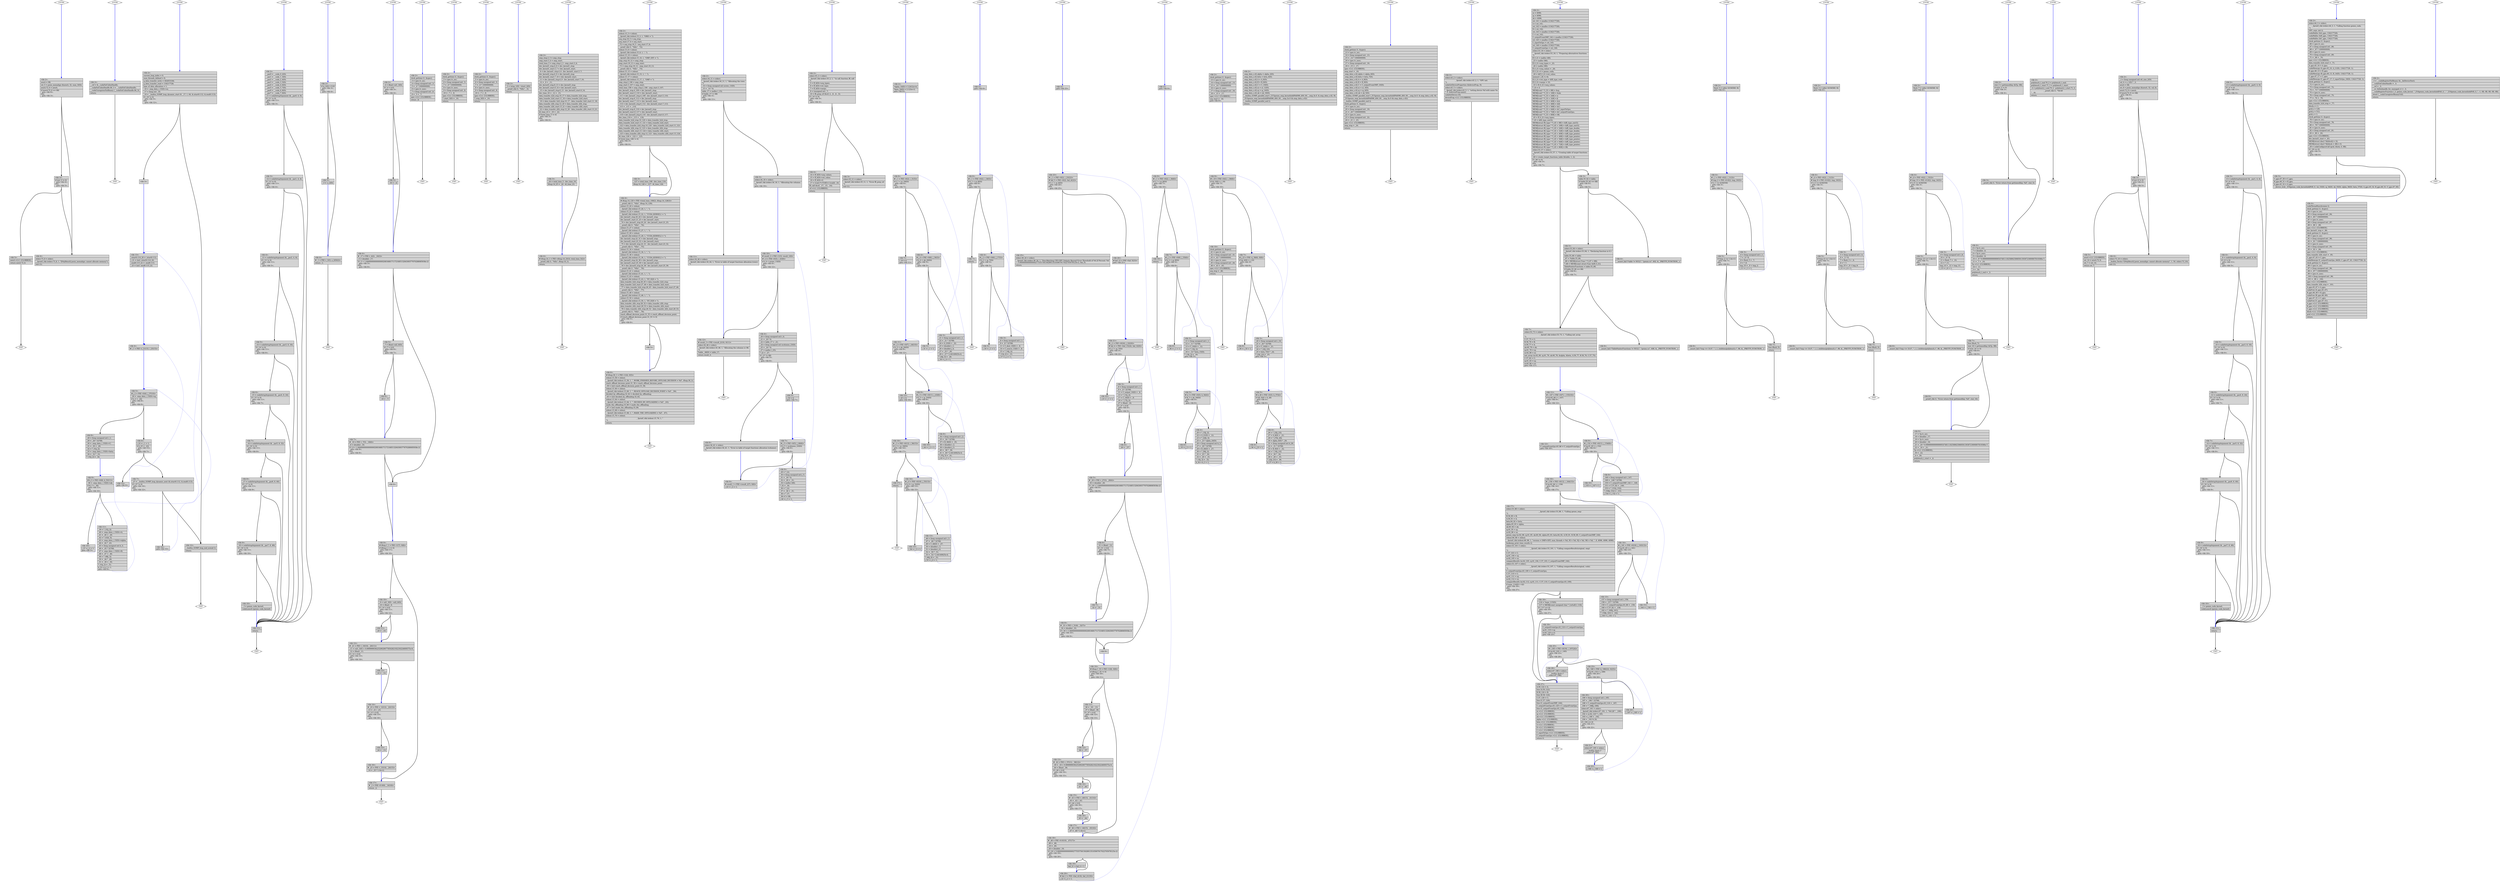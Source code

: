 digraph "tmpxft_00003394_00000000-14_gemm.ii.059t.objsz1" {
overlap=false;
subgraph "void* xmalloc(size_t)" {
	color="black";
	label="void* xmalloc(size_t)";
	fn_3275_basic_block_1 [shape=Mdiamond,style=filled,fillcolor=white,label="EXIT"];

	fn_3275_basic_block_2 [shape=record,style=filled,fillcolor=lightgrey,label="{\<bb\ 2\>:\l\
|newA\ =\ 0B;\l\
|ret_5\ =\ posix_memalign\ (&newA,\ 32,\ num_3(D));\l\
|newA.72_6\ =\ newA;\l\
|if\ (newA.72_6\ ==\ 0B)\l\
\ \ goto\ \<bb\ 4\>;\l\
else\l\
\ \ goto\ \<bb\ 3\>;\l\
}"];

	fn_3275_basic_block_3 [shape=record,style=filled,fillcolor=lightgrey,label="{\<bb\ 3\>:\l\
|if\ (ret_5\ !=\ 0)\l\
\ \ goto\ \<bb\ 4\>;\l\
else\l\
\ \ goto\ \<bb\ 5\>;\l\
}"];

	fn_3275_basic_block_5 [shape=record,style=filled,fillcolor=lightgrey,label="{\<bb\ 5\>:\l\
|newA\ =\{v\}\ \{CLOBBER\};\l\
|return\ newA.72_6;\l\
}"];

	fn_3275_basic_block_4 [shape=record,style=filled,fillcolor=lightgrey,label="{\<bb\ 4\>:\l\
|stderr.73_8\ =\ stderr;\l\
|__fprintf_chk\ (stderr.73_8,\ 1,\ \"[PolyBench]\ posix_memalign:\ cannot\ allocate\ memory\");\l\
|exit\ (1);\l\
}"];

	fn_3275_basic_block_0 [shape=Mdiamond,style=filled,fillcolor=white,label="ENTRY"];

	fn_3275_basic_block_0:s -> fn_3275_basic_block_2:n [style="solid,bold",color=blue,weight=100,constraint=true];
	fn_3275_basic_block_2:s -> fn_3275_basic_block_4:n [style="solid,bold",color=black,weight=10,constraint=true];
	fn_3275_basic_block_2:s -> fn_3275_basic_block_3:n [style="solid,bold",color=black,weight=10,constraint=true];
	fn_3275_basic_block_3:s -> fn_3275_basic_block_4:n [style="solid,bold",color=black,weight=10,constraint=true];
	fn_3275_basic_block_3:s -> fn_3275_basic_block_5:n [style="solid,bold",color=black,weight=10,constraint=true];
	fn_3275_basic_block_5:s -> fn_3275_basic_block_1:n [style="solid,bold",color=black,weight=10,constraint=true];
	fn_3275_basic_block_0:s -> fn_3275_basic_block_1:n [style="invis",constraint=true];
}
subgraph "void __cudaUnregisterBinaryUtil()" {
	color="black";
	label="void __cudaUnregisterBinaryUtil()";
	fn_3279_basic_block_1 [shape=Mdiamond,style=filled,fillcolor=white,label="EXIT"];

	fn_3279_basic_block_2 [shape=record,style=filled,fillcolor=lightgrey,label="{\<bb\ 2\>:\l\
|__ref\ =\ &__cudaFatCubinHandle;\l\
|__cudaFatCubinHandle.84_3\ =\ __cudaFatCubinHandle;\l\
|__cudaUnregisterFatBinary\ (__cudaFatCubinHandle.84_3);\l\
|return;\l\
}"];

	fn_3279_basic_block_0 [shape=Mdiamond,style=filled,fillcolor=white,label="ENTRY"];

	fn_3279_basic_block_0:s -> fn_3279_basic_block_2:n [style="solid,bold",color=blue,weight=100,constraint=true];
	fn_3279_basic_block_2:s -> fn_3279_basic_block_1:n [style="solid,bold",color=black,weight=10,constraint=true];
	fn_3279_basic_block_0:s -> fn_3279_basic_block_1:n [style="invis",constraint=true];
}
subgraph "<built-in>" {
	color="black";
	label="<built-in>";
	fn_3306_basic_block_1 [shape=Mdiamond,style=filled,fillcolor=white,label="EXIT"];

	fn_3306_basic_block_2 [shape=record,style=filled,fillcolor=lightgrey,label="{\<bb\ 2\>:\l\
|current_loop_index\ =\ 0;\l\
|num_threads_defined\ =\ 8;\l\
|q_data_transfer_write\ =\ 402653184;\l\
|q_data_transfer_read\ =\ 134217728;\l\
|type_of_data_allocation\ =\ 1;\l\
|_16\ =\ .omp_data_i_15(D)-\>ni;\l\
|_17\ =\ (long\ int)\ _16;\l\
|_19\ =\ __builtin_GOMP_loop_dynamic_start\ (0,\ _17,\ 1,\ 64,\ &.istart0.112,\ &.iend0.113);\l\
|if\ (_19\ !=\ 0)\l\
\ \ goto\ \<bb\ 3\>;\l\
else\l\
\ \ goto\ \<bb\ 12\>;\l\
}"];

	fn_3306_basic_block_3 [shape=record,style=filled,fillcolor=lightgrey,label="{\<bb\ 3\>:\l\
}"];

	fn_3306_basic_block_13 [shape=record,style=filled,fillcolor=lightgrey,label="{\<bb\ 13\>:\l\
|.istart0.114_20\ =\ .istart0.112;\l\
|i_21\ =\ (int)\ .istart0.114_20;\l\
|.iend0.115_22\ =\ .iend0.113;\l\
|_23\ =\ (int)\ .iend0.115_22;\l\
}"];

	fn_3306_basic_block_4 [shape=record,style=filled,fillcolor=lightgrey,label="{\<bb\ 4\>:\l\
|#\ i_1\ =\ PHI\ \<i_21(13),\ i_25(15)\>\l\
}"];

	fn_3306_basic_block_5 [shape=record,style=filled,fillcolor=lightgrey,label="{\<bb\ 5\>:\l\
|#\ j_2\ =\ PHI\ \<0(4),\ j_37(10)\>\l\
|_24\ =\ .omp_data_i_15(D)-\>nj;\l\
|if\ (j_2\ \<\ _24)\l\
\ \ goto\ \<bb\ 8\>;\l\
else\l\
\ \ goto\ \<bb\ 6\>;\l\
}"];

	fn_3306_basic_block_6 [shape=record,style=filled,fillcolor=lightgrey,label="{\<bb\ 6\>:\l\
|i_25\ =\ i_1\ +\ 1;\l\
|if\ (i_25\ \<\ _23)\l\
\ \ goto\ \<bb\ 15\>;\l\
else\l\
\ \ goto\ \<bb\ 7\>;\l\
}"];

	fn_3306_basic_block_7 [shape=record,style=filled,fillcolor=lightgrey,label="{\<bb\ 7\>:\l\
|_27\ =\ __builtin_GOMP_loop_dynamic_next\ (&.istart0.112,\ &.iend0.113);\l\
|if\ (_27\ !=\ 0)\l\
\ \ goto\ \<bb\ 14\>;\l\
else\l\
\ \ goto\ \<bb\ 12\>;\l\
}"];

	fn_3306_basic_block_14 [shape=record,style=filled,fillcolor=lightgrey,label="{\<bb\ 14\>:\l\
goto\ \<bb\ 13\>;\l\
}"];

	fn_3306_basic_block_12 [shape=record,style=filled,fillcolor=lightgrey,label="{\<bb\ 12\>:\l\
|__builtin_GOMP_loop_end_nowait\ ();\l\
|return;\l\
}"];

	fn_3306_basic_block_15 [shape=record,style=filled,fillcolor=lightgrey,label="{\<bb\ 15\>:\l\
goto\ \<bb\ 4\>;\l\
}"];

	fn_3306_basic_block_8 [shape=record,style=filled,fillcolor=lightgrey,label="{\<bb\ 8\>:\l\
|_28\ =\ (long\ unsigned\ int)\ i_1;\l\
|_29\ =\ _28\ *\ 32768;\l\
|_30\ =\ .omp_data_i_15(D)-\>C;\l\
|_31\ =\ _30\ +\ _29;\l\
|_32\ =\ *_31[j_2];\l\
|_33\ =\ .omp_data_i_15(D)-\>beta;\l\
|_34\ =\ _32\ *\ _33;\l\
|*_31[j_2]\ =\ _34;\l\
}"];

	fn_3306_basic_block_9 [shape=record,style=filled,fillcolor=lightgrey,label="{\<bb\ 9\>:\l\
|#\ k_3\ =\ PHI\ \<0(8),\ k_53(11)\>\l\
|_36\ =\ .omp_data_i_15(D)-\>nk;\l\
|if\ (k_3\ \<\ _36)\l\
\ \ goto\ \<bb\ 11\>;\l\
else\l\
\ \ goto\ \<bb\ 10\>;\l\
}"];

	fn_3306_basic_block_10 [shape=record,style=filled,fillcolor=lightgrey,label="{\<bb\ 10\>:\l\
|j_37\ =\ j_2\ +\ 1;\l\
goto\ \<bb\ 5\>;\l\
}"];

	fn_3306_basic_block_11 [shape=record,style=filled,fillcolor=lightgrey,label="{\<bb\ 11\>:\l\
|_39\ =\ *_31[j_2];\l\
|_40\ =\ .omp_data_i_15(D)-\>A;\l\
|_41\ =\ _40\ +\ _29;\l\
|_42\ =\ *_41[k_3];\l\
|_43\ =\ .omp_data_i_15(D)-\>alpha;\l\
|_44\ =\ _42\ *\ _43;\l\
|_45\ =\ (long\ unsigned\ int)\ k_3;\l\
|_46\ =\ _45\ *\ 32768;\l\
|_47\ =\ .omp_data_i_15(D)-\>B;\l\
|_48\ =\ _47\ +\ _46;\l\
|_49\ =\ *_48[j_2];\l\
|_50\ =\ _44\ *\ _49;\l\
|_51\ =\ _39\ +\ _50;\l\
|*_31[j_2]\ =\ _51;\l\
|k_53\ =\ k_3\ +\ 1;\l\
goto\ \<bb\ 9\>;\l\
}"];

	fn_3306_basic_block_0 [shape=Mdiamond,style=filled,fillcolor=white,label="ENTRY"];

	fn_3306_basic_block_0:s -> fn_3306_basic_block_2:n [style="solid,bold",color=blue,weight=100,constraint=true];
	fn_3306_basic_block_2:s -> fn_3306_basic_block_3:n [style="solid,bold",color=black,weight=10,constraint=true];
	fn_3306_basic_block_2:s -> fn_3306_basic_block_12:n [style="solid,bold",color=black,weight=10,constraint=true];
	fn_3306_basic_block_3:s -> fn_3306_basic_block_13:n [style="solid,bold",color=blue,weight=100,constraint=true];
	fn_3306_basic_block_13:s -> fn_3306_basic_block_4:n [style="solid,bold",color=blue,weight=100,constraint=true];
	fn_3306_basic_block_4:s -> fn_3306_basic_block_5:n [style="solid,bold",color=blue,weight=100,constraint=true];
	fn_3306_basic_block_5:s -> fn_3306_basic_block_8:n [style="solid,bold",color=black,weight=10,constraint=true];
	fn_3306_basic_block_5:s -> fn_3306_basic_block_6:n [style="solid,bold",color=black,weight=10,constraint=true];
	fn_3306_basic_block_6:s -> fn_3306_basic_block_15:n [style="solid,bold",color=black,weight=10,constraint=true];
	fn_3306_basic_block_6:s -> fn_3306_basic_block_7:n [style="solid,bold",color=black,weight=10,constraint=true];
	fn_3306_basic_block_15:s -> fn_3306_basic_block_4:n [style="dotted,bold",color=blue,weight=10,constraint=false];
	fn_3306_basic_block_7:s -> fn_3306_basic_block_12:n [style="solid,bold",color=black,weight=10,constraint=true];
	fn_3306_basic_block_7:s -> fn_3306_basic_block_14:n [style="solid,bold",color=black,weight=10,constraint=true];
	fn_3306_basic_block_14:s -> fn_3306_basic_block_13:n [style="dotted,bold",color=blue,weight=10,constraint=false];
	fn_3306_basic_block_8:s -> fn_3306_basic_block_9:n [style="solid,bold",color=blue,weight=100,constraint=true];
	fn_3306_basic_block_9:s -> fn_3306_basic_block_11:n [style="solid,bold",color=black,weight=10,constraint=true];
	fn_3306_basic_block_9:s -> fn_3306_basic_block_10:n [style="solid,bold",color=black,weight=10,constraint=true];
	fn_3306_basic_block_10:s -> fn_3306_basic_block_5:n [style="dotted,bold",color=blue,weight=10,constraint=false];
	fn_3306_basic_block_11:s -> fn_3306_basic_block_9:n [style="dotted,bold",color=blue,weight=10,constraint=false];
	fn_3306_basic_block_12:s -> fn_3306_basic_block_1:n [style="solid,bold",color=black,weight=10,constraint=true];
	fn_3306_basic_block_0:s -> fn_3306_basic_block_1:n [style="invis",constraint=true];
}
subgraph "void gemm_cuda_kernel(int, int, int, double, double, double*, double*, double*)" {
	color="black";
	label="void gemm_cuda_kernel(int, int, int, double, double, double*, double*, double*)";
	fn_3302_basic_block_1 [shape=Mdiamond,style=filled,fillcolor=white,label="EXIT"];

	fn_3302_basic_block_2 [shape=record,style=filled,fillcolor=lightgrey,label="{\<bb\ 2\>:\l\
|__par0\ =\ __cuda_0_2(D);\l\
|__par1\ =\ __cuda_1_3(D);\l\
|__par2\ =\ __cuda_2_4(D);\l\
|__par3\ =\ __cuda_3_5(D);\l\
|__par4\ =\ __cuda_4_6(D);\l\
|__par5\ =\ __cuda_5_7(D);\l\
|__par6\ =\ __cuda_6_8(D);\l\
|__par7\ =\ __cuda_7_9(D);\l\
|_11\ =\ cudaSetupArgument\ (&__par0,\ 4,\ 0);\l\
|if\ (_11\ !=\ 0)\l\
\ \ goto\ \<bb\ 11\>;\l\
else\l\
\ \ goto\ \<bb\ 3\>;\l\
}"];

	fn_3302_basic_block_3 [shape=record,style=filled,fillcolor=lightgrey,label="{\<bb\ 3\>:\l\
|_12\ =\ cudaSetupArgument\ (&__par1,\ 4,\ 4);\l\
|if\ (_12\ !=\ 0)\l\
\ \ goto\ \<bb\ 11\>;\l\
else\l\
\ \ goto\ \<bb\ 4\>;\l\
}"];

	fn_3302_basic_block_4 [shape=record,style=filled,fillcolor=lightgrey,label="{\<bb\ 4\>:\l\
|_13\ =\ cudaSetupArgument\ (&__par2,\ 4,\ 8);\l\
|if\ (_13\ !=\ 0)\l\
\ \ goto\ \<bb\ 11\>;\l\
else\l\
\ \ goto\ \<bb\ 5\>;\l\
}"];

	fn_3302_basic_block_5 [shape=record,style=filled,fillcolor=lightgrey,label="{\<bb\ 5\>:\l\
|_14\ =\ cudaSetupArgument\ (&__par3,\ 8,\ 16);\l\
|if\ (_14\ !=\ 0)\l\
\ \ goto\ \<bb\ 11\>;\l\
else\l\
\ \ goto\ \<bb\ 6\>;\l\
}"];

	fn_3302_basic_block_6 [shape=record,style=filled,fillcolor=lightgrey,label="{\<bb\ 6\>:\l\
|_15\ =\ cudaSetupArgument\ (&__par4,\ 8,\ 24);\l\
|if\ (_15\ !=\ 0)\l\
\ \ goto\ \<bb\ 11\>;\l\
else\l\
\ \ goto\ \<bb\ 7\>;\l\
}"];

	fn_3302_basic_block_7 [shape=record,style=filled,fillcolor=lightgrey,label="{\<bb\ 7\>:\l\
|_16\ =\ cudaSetupArgument\ (&__par5,\ 8,\ 32);\l\
|if\ (_16\ !=\ 0)\l\
\ \ goto\ \<bb\ 11\>;\l\
else\l\
\ \ goto\ \<bb\ 8\>;\l\
}"];

	fn_3302_basic_block_8 [shape=record,style=filled,fillcolor=lightgrey,label="{\<bb\ 8\>:\l\
|_17\ =\ cudaSetupArgument\ (&__par6,\ 8,\ 40);\l\
|if\ (_17\ !=\ 0)\l\
\ \ goto\ \<bb\ 11\>;\l\
else\l\
\ \ goto\ \<bb\ 9\>;\l\
}"];

	fn_3302_basic_block_9 [shape=record,style=filled,fillcolor=lightgrey,label="{\<bb\ 9\>:\l\
|_18\ =\ cudaSetupArgument\ (&__par7,\ 8,\ 48);\l\
|if\ (_18\ !=\ 0)\l\
\ \ goto\ \<bb\ 11\>;\l\
else\l\
\ \ goto\ \<bb\ 10\>;\l\
}"];

	fn_3302_basic_block_10 [shape=record,style=filled,fillcolor=lightgrey,label="{\<bb\ 10\>:\l\
|__f\ =\ gemm_cuda_kernel;\l\
|cudaLaunch\ (gemm_cuda_kernel);\l\
}"];

	fn_3302_basic_block_11 [shape=record,style=filled,fillcolor=lightgrey,label="{\<bb\ 11\>:\l\
|return;\l\
}"];

	fn_3302_basic_block_0 [shape=Mdiamond,style=filled,fillcolor=white,label="ENTRY"];

	fn_3302_basic_block_0:s -> fn_3302_basic_block_2:n [style="solid,bold",color=blue,weight=100,constraint=true];
	fn_3302_basic_block_2:s -> fn_3302_basic_block_11:n [style="solid,bold",color=black,weight=10,constraint=true];
	fn_3302_basic_block_2:s -> fn_3302_basic_block_3:n [style="solid,bold",color=black,weight=10,constraint=true];
	fn_3302_basic_block_3:s -> fn_3302_basic_block_11:n [style="solid,bold",color=black,weight=10,constraint=true];
	fn_3302_basic_block_3:s -> fn_3302_basic_block_4:n [style="solid,bold",color=black,weight=10,constraint=true];
	fn_3302_basic_block_4:s -> fn_3302_basic_block_11:n [style="solid,bold",color=black,weight=10,constraint=true];
	fn_3302_basic_block_4:s -> fn_3302_basic_block_5:n [style="solid,bold",color=black,weight=10,constraint=true];
	fn_3302_basic_block_5:s -> fn_3302_basic_block_11:n [style="solid,bold",color=black,weight=10,constraint=true];
	fn_3302_basic_block_5:s -> fn_3302_basic_block_6:n [style="solid,bold",color=black,weight=10,constraint=true];
	fn_3302_basic_block_6:s -> fn_3302_basic_block_11:n [style="solid,bold",color=black,weight=10,constraint=true];
	fn_3302_basic_block_6:s -> fn_3302_basic_block_7:n [style="solid,bold",color=black,weight=10,constraint=true];
	fn_3302_basic_block_7:s -> fn_3302_basic_block_11:n [style="solid,bold",color=black,weight=10,constraint=true];
	fn_3302_basic_block_7:s -> fn_3302_basic_block_8:n [style="solid,bold",color=black,weight=10,constraint=true];
	fn_3302_basic_block_8:s -> fn_3302_basic_block_11:n [style="solid,bold",color=black,weight=10,constraint=true];
	fn_3302_basic_block_8:s -> fn_3302_basic_block_9:n [style="solid,bold",color=black,weight=10,constraint=true];
	fn_3302_basic_block_9:s -> fn_3302_basic_block_11:n [style="solid,bold",color=black,weight=10,constraint=true];
	fn_3302_basic_block_9:s -> fn_3302_basic_block_10:n [style="solid,bold",color=black,weight=10,constraint=true];
	fn_3302_basic_block_10:s -> fn_3302_basic_block_11:n [style="solid,bold",color=blue,weight=100,constraint=true];
	fn_3302_basic_block_11:s -> fn_3302_basic_block_1:n [style="solid,bold",color=black,weight=10,constraint=true];
	fn_3302_basic_block_0:s -> fn_3302_basic_block_1:n [style="invis",constraint=true];
}
subgraph "float absVal(float)" {
	color="black";
	label="float absVal(float)";
	fn_3240_basic_block_1 [shape=Mdiamond,style=filled,fillcolor=white,label="EXIT"];

	fn_3240_basic_block_2 [shape=record,style=filled,fillcolor=lightgrey,label="{\<bb\ 2\>:\l\
|if\ (a_2(D)\ \<\ 0.0)\l\
\ \ goto\ \<bb\ 3\>;\l\
else\l\
\ \ goto\ \<bb\ 4\>;\l\
}"];

	fn_3240_basic_block_3 [shape=record,style=filled,fillcolor=lightgrey,label="{\<bb\ 3\>:\l\
|_3\ =\ -a_2(D);\l\
}"];

	fn_3240_basic_block_4 [shape=record,style=filled,fillcolor=lightgrey,label="{\<bb\ 4\>:\l\
|#\ _1\ =\ PHI\ \<_3(3),\ a_2(D)(2)\>\l\
|return\ _1;\l\
}"];

	fn_3240_basic_block_0 [shape=Mdiamond,style=filled,fillcolor=white,label="ENTRY"];

	fn_3240_basic_block_0:s -> fn_3240_basic_block_2:n [style="solid,bold",color=blue,weight=100,constraint=true];
	fn_3240_basic_block_2:s -> fn_3240_basic_block_3:n [style="solid,bold",color=black,weight=10,constraint=true];
	fn_3240_basic_block_2:s -> fn_3240_basic_block_4:n [style="solid,bold",color=black,weight=10,constraint=true];
	fn_3240_basic_block_3:s -> fn_3240_basic_block_4:n [style="solid,bold",color=blue,weight=100,constraint=true];
	fn_3240_basic_block_4:s -> fn_3240_basic_block_1:n [style="solid,bold",color=black,weight=10,constraint=true];
	fn_3240_basic_block_0:s -> fn_3240_basic_block_1:n [style="invis",constraint=true];
}
subgraph "float percentDiff(double, double)" {
	color="black";
	label="float percentDiff(double, double)";
	fn_3241_basic_block_1 [shape=Mdiamond,style=filled,fillcolor=white,label="EXIT"];

	fn_3241_basic_block_2 [shape=record,style=filled,fillcolor=lightgrey,label="{\<bb\ 2\>:\l\
|_4\ =\ (float)\ val1_3(D);\l\
|if\ (_4\ \<\ 0.0)\l\
\ \ goto\ \<bb\ 3\>;\l\
else\l\
\ \ goto\ \<bb\ 4\>;\l\
}"];

	fn_3241_basic_block_3 [shape=record,style=filled,fillcolor=lightgrey,label="{\<bb\ 3\>:\l\
|_16\ =\ -_4;\l\
}"];

	fn_3241_basic_block_4 [shape=record,style=filled,fillcolor=lightgrey,label="{\<bb\ 4\>:\l\
|#\ _17\ =\ PHI\ \<_4(2),\ _16(3)\>\l\
|_5\ =\ (double)\ _17;\l\
|if\ (_5\ \<\ 1.00000000000000002081668171172168513294309377670288085938e-2)\l\
\ \ goto\ \<bb\ 5\>;\l\
else\l\
\ \ goto\ \<bb\ 8\>;\l\
}"];

	fn_3241_basic_block_5 [shape=record,style=filled,fillcolor=lightgrey,label="{\<bb\ 5\>:\l\
|_7\ =\ (float)\ val2_6(D);\l\
|if\ (_7\ \<\ 0.0)\l\
\ \ goto\ \<bb\ 6\>;\l\
else\l\
\ \ goto\ \<bb\ 7\>;\l\
}"];

	fn_3241_basic_block_6 [shape=record,style=filled,fillcolor=lightgrey,label="{\<bb\ 6\>:\l\
|_18\ =\ -_7;\l\
}"];

	fn_3241_basic_block_7 [shape=record,style=filled,fillcolor=lightgrey,label="{\<bb\ 7\>:\l\
|#\ _19\ =\ PHI\ \<_7(5),\ _18(6)\>\l\
|_8\ =\ (double)\ _19;\l\
|if\ (_8\ \<\ 1.00000000000000002081668171172168513294309377670288085938e-2)\l\
\ \ goto\ \<bb\ 9\>;\l\
else\l\
\ \ goto\ \<bb\ 8\>;\l\
}"];

	fn_3241_basic_block_8 [shape=record,style=filled,fillcolor=lightgrey,label="{\<bb\ 8\>:\l\
}"];

	fn_3241_basic_block_9 [shape=record,style=filled,fillcolor=lightgrey,label="{\<bb\ 9\>:\l\
|#\ iftmp.1_1\ =\ PHI\ \<1(7),\ 0(8)\>\l\
|if\ (iftmp.1_1\ !=\ 0)\l\
\ \ goto\ \<bb\ 17\>;\l\
else\l\
\ \ goto\ \<bb\ 10\>;\l\
}"];

	fn_3241_basic_block_10 [shape=record,style=filled,fillcolor=lightgrey,label="{\<bb\ 10\>:\l\
|_9\ =\ val1_3(D)\ -\ val2_6(D);\l\
|_10\ =\ (float)\ _9;\l\
|if\ (_10\ \<\ 0.0)\l\
\ \ goto\ \<bb\ 11\>;\l\
else\l\
\ \ goto\ \<bb\ 12\>;\l\
}"];

	fn_3241_basic_block_11 [shape=record,style=filled,fillcolor=lightgrey,label="{\<bb\ 11\>:\l\
|_20\ =\ -_10;\l\
}"];

	fn_3241_basic_block_12 [shape=record,style=filled,fillcolor=lightgrey,label="{\<bb\ 12\>:\l\
|#\ _21\ =\ PHI\ \<_10(10),\ _20(11)\>\l\
|_11\ =\ val1_3(D)\ +\ 9.99999993922529029077850282192230224609375e-9;\l\
|_12\ =\ (float)\ _11;\l\
|if\ (_12\ \<\ 0.0)\l\
\ \ goto\ \<bb\ 13\>;\l\
else\l\
\ \ goto\ \<bb\ 14\>;\l\
}"];

	fn_3241_basic_block_13 [shape=record,style=filled,fillcolor=lightgrey,label="{\<bb\ 13\>:\l\
|_22\ =\ -_12;\l\
}"];

	fn_3241_basic_block_14 [shape=record,style=filled,fillcolor=lightgrey,label="{\<bb\ 14\>:\l\
|#\ _23\ =\ PHI\ \<_12(12),\ _22(13)\>\l\
|_13\ =\ _21\ /\ _23;\l\
|if\ (_13\ \<\ 0.0)\l\
\ \ goto\ \<bb\ 15\>;\l\
else\l\
\ \ goto\ \<bb\ 16\>;\l\
}"];

	fn_3241_basic_block_15 [shape=record,style=filled,fillcolor=lightgrey,label="{\<bb\ 15\>:\l\
|_24\ =\ -_13;\l\
}"];

	fn_3241_basic_block_16 [shape=record,style=filled,fillcolor=lightgrey,label="{\<bb\ 16\>:\l\
|#\ _25\ =\ PHI\ \<_13(14),\ _24(15)\>\l\
|_14\ =\ _25\ *\ 1.0e+2;\l\
}"];

	fn_3241_basic_block_17 [shape=record,style=filled,fillcolor=lightgrey,label="{\<bb\ 17\>:\l\
|#\ _2\ =\ PHI\ \<0.0(9),\ _14(16)\>\l\
|return\ _2;\l\
}"];

	fn_3241_basic_block_0 [shape=Mdiamond,style=filled,fillcolor=white,label="ENTRY"];

	fn_3241_basic_block_0:s -> fn_3241_basic_block_2:n [style="solid,bold",color=blue,weight=100,constraint=true];
	fn_3241_basic_block_2:s -> fn_3241_basic_block_3:n [style="solid,bold",color=black,weight=10,constraint=true];
	fn_3241_basic_block_2:s -> fn_3241_basic_block_4:n [style="solid,bold",color=black,weight=10,constraint=true];
	fn_3241_basic_block_3:s -> fn_3241_basic_block_4:n [style="solid,bold",color=blue,weight=100,constraint=true];
	fn_3241_basic_block_4:s -> fn_3241_basic_block_5:n [style="solid,bold",color=black,weight=10,constraint=true];
	fn_3241_basic_block_4:s -> fn_3241_basic_block_8:n [style="solid,bold",color=black,weight=10,constraint=true];
	fn_3241_basic_block_5:s -> fn_3241_basic_block_6:n [style="solid,bold",color=black,weight=10,constraint=true];
	fn_3241_basic_block_5:s -> fn_3241_basic_block_7:n [style="solid,bold",color=black,weight=10,constraint=true];
	fn_3241_basic_block_6:s -> fn_3241_basic_block_7:n [style="solid,bold",color=blue,weight=100,constraint=true];
	fn_3241_basic_block_7:s -> fn_3241_basic_block_9:n [style="solid,bold",color=black,weight=10,constraint=true];
	fn_3241_basic_block_7:s -> fn_3241_basic_block_8:n [style="solid,bold",color=black,weight=10,constraint=true];
	fn_3241_basic_block_8:s -> fn_3241_basic_block_9:n [style="solid,bold",color=blue,weight=100,constraint=true];
	fn_3241_basic_block_9:s -> fn_3241_basic_block_17:n [style="solid,bold",color=black,weight=10,constraint=true];
	fn_3241_basic_block_9:s -> fn_3241_basic_block_10:n [style="solid,bold",color=black,weight=10,constraint=true];
	fn_3241_basic_block_10:s -> fn_3241_basic_block_11:n [style="solid,bold",color=black,weight=10,constraint=true];
	fn_3241_basic_block_10:s -> fn_3241_basic_block_12:n [style="solid,bold",color=black,weight=10,constraint=true];
	fn_3241_basic_block_11:s -> fn_3241_basic_block_12:n [style="solid,bold",color=blue,weight=100,constraint=true];
	fn_3241_basic_block_12:s -> fn_3241_basic_block_13:n [style="solid,bold",color=black,weight=10,constraint=true];
	fn_3241_basic_block_12:s -> fn_3241_basic_block_14:n [style="solid,bold",color=black,weight=10,constraint=true];
	fn_3241_basic_block_13:s -> fn_3241_basic_block_14:n [style="solid,bold",color=blue,weight=100,constraint=true];
	fn_3241_basic_block_14:s -> fn_3241_basic_block_15:n [style="solid,bold",color=black,weight=10,constraint=true];
	fn_3241_basic_block_14:s -> fn_3241_basic_block_16:n [style="solid,bold",color=black,weight=10,constraint=true];
	fn_3241_basic_block_15:s -> fn_3241_basic_block_16:n [style="solid,bold",color=blue,weight=100,constraint=true];
	fn_3241_basic_block_16:s -> fn_3241_basic_block_17:n [style="solid,bold",color=blue,weight=100,constraint=true];
	fn_3241_basic_block_17:s -> fn_3241_basic_block_1:n [style="solid,bold",color=black,weight=10,constraint=true];
	fn_3241_basic_block_0:s -> fn_3241_basic_block_1:n [style="invis",constraint=true];
}
subgraph "uint64_t get_time()" {
	color="black";
	label="uint64_t get_time()";
	fn_3246_basic_block_1 [shape=Mdiamond,style=filled,fillcolor=white,label="EXIT"];

	fn_3246_basic_block_2 [shape=record,style=filled,fillcolor=lightgrey,label="{\<bb\ 2\>:\l\
|clock_gettime\ (1,\ &spec);\l\
|_3\ =\ spec.tv_sec;\l\
|_4\ =\ (long\ unsigned\ int)\ _3;\l\
|_5\ =\ _4\ *\ 1000000000;\l\
|_6\ =\ spec.tv_nsec;\l\
|_7\ =\ (long\ unsigned\ int)\ _6;\l\
|_8\ =\ _5\ +\ _7;\l\
|spec\ =\{v\}\ \{CLOBBER\};\l\
|return\ _8;\l\
}"];

	fn_3246_basic_block_0 [shape=Mdiamond,style=filled,fillcolor=white,label="ENTRY"];

	fn_3246_basic_block_0:s -> fn_3246_basic_block_2:n [style="solid,bold",color=blue,weight=100,constraint=true];
	fn_3246_basic_block_2:s -> fn_3246_basic_block_1:n [style="solid,bold",color=black,weight=10,constraint=true];
	fn_3246_basic_block_0:s -> fn_3246_basic_block_1:n [style="invis",constraint=true];
}
subgraph "void hookomp_timing_start(uint64_t*)" {
	color="black";
	label="void hookomp_timing_start(uint64_t*)";
	fn_3247_basic_block_1 [shape=Mdiamond,style=filled,fillcolor=white,label="EXIT"];

	fn_3247_basic_block_2 [shape=record,style=filled,fillcolor=lightgrey,label="{\<bb\ 2\>:\l\
|clock_gettime\ (1,\ &spec);\l\
|_5\ =\ spec.tv_sec;\l\
|_6\ =\ (long\ unsigned\ int)\ _5;\l\
|_7\ =\ _6\ *\ 1000000000;\l\
|_8\ =\ spec.tv_nsec;\l\
|_9\ =\ (long\ unsigned\ int)\ _8;\l\
|_10\ =\ _7\ +\ _9;\l\
|spec\ =\{v\}\ \{CLOBBER\};\l\
|*_start_3(D)\ =\ _10;\l\
|return;\l\
}"];

	fn_3247_basic_block_0 [shape=Mdiamond,style=filled,fillcolor=white,label="ENTRY"];

	fn_3247_basic_block_0:s -> fn_3247_basic_block_2:n [style="solid,bold",color=blue,weight=100,constraint=true];
	fn_3247_basic_block_2:s -> fn_3247_basic_block_1:n [style="solid,bold",color=black,weight=10,constraint=true];
	fn_3247_basic_block_0:s -> fn_3247_basic_block_1:n [style="invis",constraint=true];
}
subgraph "void hookomp_timing_stop(uint64_t*)" {
	color="black";
	label="void hookomp_timing_stop(uint64_t*)";
	fn_3248_basic_block_1 [shape=Mdiamond,style=filled,fillcolor=white,label="EXIT"];

	fn_3248_basic_block_2 [shape=record,style=filled,fillcolor=lightgrey,label="{\<bb\ 2\>:\l\
|clock_gettime\ (1,\ &spec);\l\
|_5\ =\ spec.tv_sec;\l\
|_6\ =\ (long\ unsigned\ int)\ _5;\l\
|_7\ =\ _6\ *\ 1000000000;\l\
|_8\ =\ spec.tv_nsec;\l\
|_9\ =\ (long\ unsigned\ int)\ _8;\l\
|_10\ =\ _7\ +\ _9;\l\
|spec\ =\{v\}\ \{CLOBBER\};\l\
|*_stop_3(D)\ =\ _10;\l\
|return;\l\
}"];

	fn_3248_basic_block_0 [shape=Mdiamond,style=filled,fillcolor=white,label="ENTRY"];

	fn_3248_basic_block_0:s -> fn_3248_basic_block_2:n [style="solid,bold",color=blue,weight=100,constraint=true];
	fn_3248_basic_block_2:s -> fn_3248_basic_block_1:n [style="solid,bold",color=black,weight=10,constraint=true];
	fn_3248_basic_block_0:s -> fn_3248_basic_block_1:n [style="invis",constraint=true];
}
subgraph "void hookomp_timing_print(uint64_t, uint64_t)" {
	color="black";
	label="void hookomp_timing_print(uint64_t, uint64_t)";
	fn_3249_basic_block_1 [shape=Mdiamond,style=filled,fillcolor=white,label="EXIT"];

	fn_3249_basic_block_2 [shape=record,style=filled,fillcolor=lightgrey,label="{\<bb\ 2\>:\l\
|_3\ =\ tstop_1(D)\ -\ tstart_2(D);\l\
|__printf_chk\ (1,\ \"%llu\",\ _3);\l\
|return;\l\
}"];

	fn_3249_basic_block_0 [shape=Mdiamond,style=filled,fillcolor=white,label="ENTRY"];

	fn_3249_basic_block_0:s -> fn_3249_basic_block_2:n [style="solid,bold",color=blue,weight=100,constraint=true];
	fn_3249_basic_block_2:s -> fn_3249_basic_block_1:n [style="solid,bold",color=black,weight=10,constraint=true];
	fn_3249_basic_block_0:s -> fn_3249_basic_block_1:n [style="invis",constraint=true];
}
subgraph "void hookomp_timing_print_without_dev()" {
	color="black";
	label="void hookomp_timing_print_without_dev()";
	fn_3250_basic_block_1 [shape=Mdiamond,style=filled,fillcolor=white,label="EXIT"];

	fn_3250_basic_block_2 [shape=record,style=filled,fillcolor=lightgrey,label="{\<bb\ 2\>:\l\
|omp_stop.2_3\ =\ omp_stop;\l\
|omp_start.3_4\ =\ omp_start;\l\
|total_time_5\ =\ omp_stop.2_3\ -\ omp_start.3_4;\l\
|dev_kernel1_stop.4_6\ =\ dev_kernel1_stop;\l\
|dev_kernel1_start.5_7\ =\ dev_kernel1_start;\l\
|_8\ =\ dev_kernel1_stop.4_6\ -\ dev_kernel1_start.5_7;\l\
|dev_kernel2_stop.6_9\ =\ dev_kernel2_stop;\l\
|dev_kernel2_start.7_10\ =\ dev_kernel2_start;\l\
|_11\ =\ dev_kernel2_stop.6_9\ -\ dev_kernel2_start.7_10;\l\
|_12\ =\ _8\ +\ _11;\l\
|dev_kernel3_stop.8_13\ =\ dev_kernel3_stop;\l\
|dev_kernel3_start.9_14\ =\ dev_kernel3_start;\l\
|_15\ =\ dev_kernel3_stop.8_13\ -\ dev_kernel3_start.9_14;\l\
|dev_time_16\ =\ _12\ +\ _15;\l\
|data_transfer_h2d_stop.10_17\ =\ data_transfer_h2d_stop;\l\
|data_transfer_h2d_start.11_18\ =\ data_transfer_h2d_start;\l\
|_19\ =\ data_transfer_h2d_stop.10_17\ -\ data_transfer_h2d_start.11_18;\l\
|data_transfer_d2h_stop.12_20\ =\ data_transfer_d2h_stop;\l\
|data_transfer_d2h_start.13_21\ =\ data_transfer_d2h_start;\l\
|_22\ =\ data_transfer_d2h_stop.12_20\ -\ data_transfer_d2h_start.13_21;\l\
|dt_time_23\ =\ _19\ +\ _22;\l\
|if\ (total_time_5\ !=\ 0)\l\
\ \ goto\ \<bb\ 3\>;\l\
else\l\
\ \ goto\ \<bb\ 4\>;\l\
}"];

	fn_3250_basic_block_3 [shape=record,style=filled,fillcolor=lightgrey,label="{\<bb\ 3\>:\l\
|_24\ =\ total_time_5\ -\ dev_time_16;\l\
|iftmp.14_25\ =\ _24\ -\ dt_time_23;\l\
}"];

	fn_3250_basic_block_4 [shape=record,style=filled,fillcolor=lightgrey,label="{\<bb\ 4\>:\l\
|#\ iftmp.14_1\ =\ PHI\ \<iftmp.14_25(3),\ total_time_5(2)\>\l\
|__printf_chk\ (1,\ \"%llu\",\ iftmp.14_1);\l\
|return;\l\
}"];

	fn_3250_basic_block_0 [shape=Mdiamond,style=filled,fillcolor=white,label="ENTRY"];

	fn_3250_basic_block_0:s -> fn_3250_basic_block_2:n [style="solid,bold",color=blue,weight=100,constraint=true];
	fn_3250_basic_block_2:s -> fn_3250_basic_block_3:n [style="solid,bold",color=black,weight=10,constraint=true];
	fn_3250_basic_block_2:s -> fn_3250_basic_block_4:n [style="solid,bold",color=black,weight=10,constraint=true];
	fn_3250_basic_block_3:s -> fn_3250_basic_block_4:n [style="solid,bold",color=blue,weight=100,constraint=true];
	fn_3250_basic_block_4:s -> fn_3250_basic_block_1:n [style="solid,bold",color=black,weight=10,constraint=true];
	fn_3250_basic_block_0:s -> fn_3250_basic_block_1:n [style="invis",constraint=true];
}
subgraph "void hookomp_print_time_results()" {
	color="black";
	label="void hookomp_print_time_results()";
	fn_3251_basic_block_1 [shape=Mdiamond,style=filled,fillcolor=white,label="EXIT"];

	fn_3251_basic_block_2 [shape=record,style=filled,fillcolor=lightgrey,label="{\<bb\ 2\>:\l\
|stdout.15_3\ =\ stdout;\l\
|__fprintf_chk\ (stdout.15_3,\ 1,\ \"ORIG\ =\ \");\l\
|seq_stop.16_5\ =\ seq_stop;\l\
|seq_start.17_6\ =\ seq_start;\l\
|_72\ =\ seq_stop.16_5\ -\ seq_start.17_6;\l\
|__printf_chk\ (1,\ \"%llu\",\ _72);\l\
|stdout.15_8\ =\ stdout;\l\
|__fprintf_chk\ (stdout.15_8,\ 1,\ \",\ \");\l\
|stdout.15_10\ =\ stdout;\l\
|__fprintf_chk\ (stdout.15_10,\ 1,\ \"OMP_OFF\ =\ \");\l\
|omp_stop.18_12\ =\ omp_stop;\l\
|omp_start.19_13\ =\ omp_start;\l\
|_73\ =\ omp_stop.18_12\ -\ omp_start.19_13;\l\
|__printf_chk\ (1,\ \"%llu\",\ _73);\l\
|stdout.15_15\ =\ stdout;\l\
|__fprintf_chk\ (stdout.15_15,\ 1,\ \",\ \");\l\
|stdout.15_17\ =\ stdout;\l\
|__fprintf_chk\ (stdout.15_17,\ 1,\ \"OMP\ =\ \");\l\
|omp_stop.2_106\ =\ omp_stop;\l\
|omp_start.3_107\ =\ omp_start;\l\
|total_time_108\ =\ omp_stop.2_106\ -\ omp_start.3_107;\l\
|dev_kernel1_stop.4_109\ =\ dev_kernel1_stop;\l\
|dev_kernel1_start.5_110\ =\ dev_kernel1_start;\l\
|_111\ =\ dev_kernel1_stop.4_109\ -\ dev_kernel1_start.5_110;\l\
|dev_kernel2_stop.6_112\ =\ dev_kernel2_stop;\l\
|dev_kernel2_start.7_113\ =\ dev_kernel2_start;\l\
|_114\ =\ dev_kernel2_stop.6_112\ -\ dev_kernel2_start.7_113;\l\
|_115\ =\ _111\ +\ _114;\l\
|dev_kernel3_stop.8_116\ =\ dev_kernel3_stop;\l\
|dev_kernel3_start.9_117\ =\ dev_kernel3_start;\l\
|_118\ =\ dev_kernel3_stop.8_116\ -\ dev_kernel3_start.9_117;\l\
|dev_time_119\ =\ _115\ +\ _118;\l\
|data_transfer_h2d_stop.10_120\ =\ data_transfer_h2d_stop;\l\
|data_transfer_h2d_start.11_121\ =\ data_transfer_h2d_start;\l\
|_122\ =\ data_transfer_h2d_stop.10_120\ -\ data_transfer_h2d_start.11_121;\l\
|data_transfer_d2h_stop.12_123\ =\ data_transfer_d2h_stop;\l\
|data_transfer_d2h_start.13_124\ =\ data_transfer_d2h_start;\l\
|_125\ =\ data_transfer_d2h_stop.12_123\ -\ data_transfer_d2h_start.13_124;\l\
|dt_time_126\ =\ _122\ +\ _125;\l\
|if\ (total_time_108\ !=\ 0)\l\
\ \ goto\ \<bb\ 3\>;\l\
else\l\
\ \ goto\ \<bb\ 4\>;\l\
}"];

	fn_3251_basic_block_3 [shape=record,style=filled,fillcolor=lightgrey,label="{\<bb\ 3\>:\l\
|_127\ =\ total_time_108\ -\ dev_time_119;\l\
|iftmp.14_128\ =\ _127\ -\ dt_time_126;\l\
}"];

	fn_3251_basic_block_4 [shape=record,style=filled,fillcolor=lightgrey,label="{\<bb\ 4\>:\l\
|#\ iftmp.14_129\ =\ PHI\ \<total_time_108(2),\ iftmp.14_128(3)\>\l\
|__printf_chk\ (1,\ \"%llu\",\ iftmp.14_129);\l\
|stdout.15_20\ =\ stdout;\l\
|__fprintf_chk\ (stdout.15_20,\ 1,\ \",\ \");\l\
|stdout.15_22\ =\ stdout;\l\
|__fprintf_chk\ (stdout.15_22,\ 1,\ \"CUDA_KERNEL1\ =\ \");\l\
|dev_kernel1_stop.20_24\ =\ dev_kernel1_stop;\l\
|dev_kernel1_start.21_25\ =\ dev_kernel1_start;\l\
|_74\ =\ dev_kernel1_stop.20_24\ -\ dev_kernel1_start.21_25;\l\
|__printf_chk\ (1,\ \"%llu\",\ _74);\l\
|stdout.15_27\ =\ stdout;\l\
|__fprintf_chk\ (stdout.15_27,\ 1,\ \",\ \");\l\
|stdout.15_29\ =\ stdout;\l\
|__fprintf_chk\ (stdout.15_29,\ 1,\ \"CUDA_KERNEL2\ =\ \");\l\
|dev_kernel2_stop.22_31\ =\ dev_kernel2_stop;\l\
|dev_kernel2_start.23_32\ =\ dev_kernel2_start;\l\
|_75\ =\ dev_kernel2_stop.22_31\ -\ dev_kernel2_start.23_32;\l\
|__printf_chk\ (1,\ \"%llu\",\ _75);\l\
|stdout.15_34\ =\ stdout;\l\
|__fprintf_chk\ (stdout.15_34,\ 1,\ \",\ \");\l\
|stdout.15_36\ =\ stdout;\l\
|__fprintf_chk\ (stdout.15_36,\ 1,\ \"CUDA_KERNEL3\ =\ \");\l\
|dev_kernel3_stop.24_38\ =\ dev_kernel3_stop;\l\
|dev_kernel3_start.25_39\ =\ dev_kernel3_start;\l\
|_76\ =\ dev_kernel3_stop.24_38\ -\ dev_kernel3_start.25_39;\l\
|__printf_chk\ (1,\ \"%llu\",\ _76);\l\
|stdout.15_41\ =\ stdout;\l\
|__fprintf_chk\ (stdout.15_41,\ 1,\ \",\ \");\l\
|stdout.15_43\ =\ stdout;\l\
|__fprintf_chk\ (stdout.15_43,\ 1,\ \"DT_H2D\ =\ \");\l\
|data_transfer_h2d_stop.26_45\ =\ data_transfer_h2d_stop;\l\
|data_transfer_h2d_start.27_46\ =\ data_transfer_h2d_start;\l\
|_77\ =\ data_transfer_h2d_stop.26_45\ -\ data_transfer_h2d_start.27_46;\l\
|__printf_chk\ (1,\ \"%llu\",\ _77);\l\
|stdout.15_48\ =\ stdout;\l\
|__fprintf_chk\ (stdout.15_48,\ 1,\ \",\ \");\l\
|stdout.15_50\ =\ stdout;\l\
|__fprintf_chk\ (stdout.15_50,\ 1,\ \"DT_D2H\ =\ \");\l\
|data_transfer_d2h_stop.28_52\ =\ data_transfer_d2h_stop;\l\
|data_transfer_d2h_start.29_53\ =\ data_transfer_d2h_start;\l\
|_78\ =\ data_transfer_d2h_stop.28_52\ -\ data_transfer_d2h_start.29_53;\l\
|__printf_chk\ (1,\ \"%llu\",\ _78);\l\
|reach_offload_decision_point.31_55\ =\ reach_offload_decision_point;\l\
|if\ (reach_offload_decision_point.31_55\ !=\ 0)\l\
\ \ goto\ \<bb\ 5\>;\l\
else\l\
\ \ goto\ \<bb\ 6\>;\l\
}"];

	fn_3251_basic_block_5 [shape=record,style=filled,fillcolor=lightgrey,label="{\<bb\ 5\>:\l\
}"];

	fn_3251_basic_block_6 [shape=record,style=filled,fillcolor=lightgrey,label="{\<bb\ 6\>:\l\
|#\ iftmp.30_1\ =\ PHI\ \<1(4),\ 0(5)\>\l\
|stdout.15_56\ =\ stdout;\l\
|__fprintf_chk\ (stdout.15_56,\ 1,\ \",\ WORK_FINISHED_BEFORE_OFFLOAD_DECISION\ =\ %d\",\ iftmp.30_1);\l\
|reach_offload_decision_point.31_58\ =\ reach_offload_decision_point;\l\
|_59\ =\ (int)\ reach_offload_decision_point.31_58;\l\
|stdout.15_60\ =\ stdout;\l\
|__fprintf_chk\ (stdout.15_60,\ 1,\ \",\ REACH_OFFLOAD_DECISION_POINT\ =\ %d\",\ _59);\l\
|decided_by_offloading.32_62\ =\ decided_by_offloading;\l\
|_63\ =\ (int)\ decided_by_offloading.32_62;\l\
|stdout.15_64\ =\ stdout;\l\
|__fprintf_chk\ (stdout.15_64,\ 1,\ \",\ DECIDED_BY_OFFLOADING\ =\ %d\",\ _63);\l\
|made_the_offloading.33_66\ =\ made_the_offloading;\l\
|_67\ =\ (int)\ made_the_offloading.33_66;\l\
|stdout.15_68\ =\ stdout;\l\
|__fprintf_chk\ (stdout.15_68,\ 1,\ \",\ MADE_THE_OFFLOADING\ =\ %d\",\ _67);\l\
|stdout.15_70\ =\ stdout;\l\
|__fprintf_chk\ (stdout.15_70,\ 1,\ \"\n\");\l\
|return;\l\
}"];

	fn_3251_basic_block_0 [shape=Mdiamond,style=filled,fillcolor=white,label="ENTRY"];

	fn_3251_basic_block_0:s -> fn_3251_basic_block_2:n [style="solid,bold",color=blue,weight=100,constraint=true];
	fn_3251_basic_block_2:s -> fn_3251_basic_block_3:n [style="solid,bold",color=black,weight=10,constraint=true];
	fn_3251_basic_block_2:s -> fn_3251_basic_block_4:n [style="solid,bold",color=black,weight=10,constraint=true];
	fn_3251_basic_block_3:s -> fn_3251_basic_block_4:n [style="solid,bold",color=blue,weight=100,constraint=true];
	fn_3251_basic_block_4:s -> fn_3251_basic_block_6:n [style="solid,bold",color=black,weight=10,constraint=true];
	fn_3251_basic_block_4:s -> fn_3251_basic_block_5:n [style="solid,bold",color=black,weight=10,constraint=true];
	fn_3251_basic_block_5:s -> fn_3251_basic_block_6:n [style="solid,bold",color=blue,weight=100,constraint=true];
	fn_3251_basic_block_6:s -> fn_3251_basic_block_1:n [style="solid,bold",color=black,weight=10,constraint=true];
	fn_3251_basic_block_0:s -> fn_3251_basic_block_1:n [style="invis",constraint=true];
}
subgraph "bool create_target_functions_table(Func****, int, int)" {
	color="black";
	label="bool create_target_functions_table(Func****, int, int)";
	fn_3256_basic_block_1 [shape=Mdiamond,style=filled,fillcolor=white,label="EXIT"];

	fn_3256_basic_block_2 [shape=record,style=filled,fillcolor=lightgrey,label="{\<bb\ 2\>:\l\
|stderr.34_11\ =\ stderr;\l\
|__fprintf_chk\ (stderr.34_11,\ 1,\ \"Allocating\ the\ rows.\n\");\l\
|_14\ =\ (long\ unsigned\ int)\ nrows_13(D);\l\
|_15\ =\ _14\ *\ 8;\l\
|table_17\ =\ malloc\ (_15);\l\
|if\ (table_17\ !=\ 0B)\l\
\ \ goto\ \<bb\ 3\>;\l\
else\l\
\ \ goto\ \<bb\ 11\>;\l\
}"];

	fn_3256_basic_block_11 [shape=record,style=filled,fillcolor=lightgrey,label="{\<bb\ 11\>:\l\
|stderr.34_44\ =\ stderr;\l\
|__fprintf_chk\ (stderr.34_44,\ 1,\ \"Error\ in\ table\ of\ target\ functions\ allocation\ (rows).\n\");\l\
}"];

	fn_3256_basic_block_3 [shape=record,style=filled,fillcolor=lightgrey,label="{\<bb\ 3\>:\l\
|stderr.34_18\ =\ stderr;\l\
|__fprintf_chk\ (stderr.34_18,\ 1,\ \"Allocating\ the\ columns.\n\");\l\
goto\ \<bb\ 10\>;\l\
}"];

	fn_3256_basic_block_10 [shape=record,style=filled,fillcolor=lightgrey,label="{\<bb\ 10\>:\l\
|#\ result_2\ =\ PHI\ \<1(3),\ result_1(9)\>\l\
|#\ i_4\ =\ PHI\ \<0(3),\ i_43(9)\>\l\
|if\ (i_4\ \<\ nrows_13(D))\l\
\ \ goto\ \<bb\ 4\>;\l\
else\l\
\ \ goto\ \<bb\ 12\>;\l\
}"];

	fn_3256_basic_block_12 [shape=record,style=filled,fillcolor=lightgrey,label="{\<bb\ 12\>:\l\
|#\ result_3\ =\ PHI\ \<result_2(10),\ 0(11)\>\l\
|stderr.34_46\ =\ stderr;\l\
|__fprintf_chk\ (stderr.34_46,\ 1,\ \"Allocating\ the\ columns\ is\ OK.\n\");\l\
|*table__48(D)\ =\ table_17;\l\
|return\ result_3;\l\
}"];

	fn_3256_basic_block_4 [shape=record,style=filled,fillcolor=lightgrey,label="{\<bb\ 4\>:\l\
|_20\ =\ (long\ unsigned\ int)\ i_4;\l\
|_21\ =\ _20\ *\ 8;\l\
|_22\ =\ table_17\ +\ _21;\l\
|_24\ =\ (long\ unsigned\ int)\ ncolumns_23(D);\l\
|_25\ =\ _24\ *\ 8;\l\
|_27\ =\ malloc\ (_25);\l\
|*_22\ =\ _27;\l\
|if\ (_27\ !=\ 0B)\l\
\ \ goto\ \<bb\ 5\>;\l\
else\l\
\ \ goto\ \<bb\ 8\>;\l\
}"];

	fn_3256_basic_block_8 [shape=record,style=filled,fillcolor=lightgrey,label="{\<bb\ 8\>:\l\
|stderr.34_41\ =\ stderr;\l\
|__fprintf_chk\ (stderr.34_41,\ 1,\ \"Error\ in\ table\ of\ target\ functions\ allocation\ (columns).\n\");\l\
}"];

	fn_3256_basic_block_5 [shape=record,style=filled,fillcolor=lightgrey,label="{\<bb\ 5\>:\l\
|j_50\ =\ 0;\l\
goto\ \<bb\ 7\>;\l\
}"];

	fn_3256_basic_block_7 [shape=record,style=filled,fillcolor=lightgrey,label="{\<bb\ 7\>:\l\
|#\ j_5\ =\ PHI\ \<0(5),\ j_40(6)\>\l\
|if\ (j_5\ \<\ ncolumns_23(D))\l\
\ \ goto\ \<bb\ 6\>;\l\
else\l\
\ \ goto\ \<bb\ 9\>;\l\
}"];

	fn_3256_basic_block_9 [shape=record,style=filled,fillcolor=lightgrey,label="{\<bb\ 9\>:\l\
|#\ result_1\ =\ PHI\ \<result_2(7),\ 0(8)\>\l\
|i_43\ =\ i_4\ +\ 1;\l\
}"];

	fn_3256_basic_block_6 [shape=record,style=filled,fillcolor=lightgrey,label="{\<bb\ 6\>:\l\
|_29\ =\ *_22;\l\
|_30\ =\ (long\ unsigned\ int)\ j_5;\l\
|_31\ =\ _30\ *\ 8;\l\
|_32\ =\ _29\ +\ _31;\l\
|_34\ =\ malloc\ (48);\l\
|*_32\ =\ _34;\l\
|_36\ =\ *_22;\l\
|_37\ =\ _36\ +\ _31;\l\
|_38\ =\ *_37;\l\
|_38-\>f\ =\ 0B;\l\
|j_40\ =\ j_5\ +\ 1;\l\
}"];

	fn_3256_basic_block_0 [shape=Mdiamond,style=filled,fillcolor=white,label="ENTRY"];

	fn_3256_basic_block_0:s -> fn_3256_basic_block_2:n [style="solid,bold",color=blue,weight=100,constraint=true];
	fn_3256_basic_block_2:s -> fn_3256_basic_block_3:n [style="solid,bold",color=black,weight=10,constraint=true];
	fn_3256_basic_block_2:s -> fn_3256_basic_block_11:n [style="solid,bold",color=black,weight=10,constraint=true];
	fn_3256_basic_block_3:s -> fn_3256_basic_block_10:n [style="solid,bold",color=blue,weight=100,constraint=true];
	fn_3256_basic_block_4:s -> fn_3256_basic_block_5:n [style="solid,bold",color=black,weight=10,constraint=true];
	fn_3256_basic_block_4:s -> fn_3256_basic_block_8:n [style="solid,bold",color=black,weight=10,constraint=true];
	fn_3256_basic_block_5:s -> fn_3256_basic_block_7:n [style="solid,bold",color=blue,weight=100,constraint=true];
	fn_3256_basic_block_6:s -> fn_3256_basic_block_7:n [style="dotted,bold",color=blue,weight=10,constraint=false];
	fn_3256_basic_block_7:s -> fn_3256_basic_block_6:n [style="solid,bold",color=black,weight=10,constraint=true];
	fn_3256_basic_block_7:s -> fn_3256_basic_block_9:n [style="solid,bold",color=black,weight=10,constraint=true];
	fn_3256_basic_block_8:s -> fn_3256_basic_block_9:n [style="solid,bold",color=blue,weight=100,constraint=true];
	fn_3256_basic_block_9:s -> fn_3256_basic_block_10:n [style="dotted,bold",color=blue,weight=10,constraint=false];
	fn_3256_basic_block_10:s -> fn_3256_basic_block_4:n [style="solid,bold",color=black,weight=10,constraint=true];
	fn_3256_basic_block_10:s -> fn_3256_basic_block_12:n [style="solid,bold",color=black,weight=10,constraint=true];
	fn_3256_basic_block_11:s -> fn_3256_basic_block_12:n [style="solid,bold",color=blue,weight=100,constraint=true];
	fn_3256_basic_block_12:s -> fn_3256_basic_block_1:n [style="solid,bold",color=black,weight=10,constraint=true];
	fn_3256_basic_block_0:s -> fn_3256_basic_block_1:n [style="invis",constraint=true];
}
subgraph "void call_function_ffi_call(Func*)" {
	color="black";
	label="void call_function_ffi_call(Func*)";
	fn_3257_basic_block_1 [shape=Mdiamond,style=filled,fillcolor=white,label="EXIT"];

	fn_3257_basic_block_2 [shape=record,style=filled,fillcolor=lightgrey,label="{\<bb\ 2\>:\l\
|stderr.35_2\ =\ stderr;\l\
|__fprintf_chk\ (stderr.35_2,\ 1,\ \"\ In\ call_function_ffi_call.\n\");\l\
|_5\ =\ ff_4(D)-\>arg_types;\l\
|_6\ =\ ff_4(D)-\>ret_type;\l\
|_7\ =\ ff_4(D)-\>nargs;\l\
|_8\ =\ (unsigned\ int)\ _7;\l\
|_10\ =\ ffi_prep_cif\ (&cif,\ 2,\ _8,\ _6,\ _5);\l\
|if\ (_10\ !=\ 0)\l\
\ \ goto\ \<bb\ 3\>;\l\
else\l\
\ \ goto\ \<bb\ 4\>;\l\
}"];

	fn_3257_basic_block_4 [shape=record,style=filled,fillcolor=lightgrey,label="{\<bb\ 4\>:\l\
|_14\ =\ ff_4(D)-\>arg_values;\l\
|_15\ =\ ff_4(D)-\>ret_value;\l\
|_16\ =\ ff_4(D)-\>f;\l\
|_17\ =\ (void\ (*\<T19f3\>)\ (void))\ _16;\l\
|ffi_call\ (&cif,\ _17,\ _15,\ _14);\l\
|cif\ =\{v\}\ \{CLOBBER\};\l\
|return;\l\
}"];

	fn_3257_basic_block_3 [shape=record,style=filled,fillcolor=lightgrey,label="{\<bb\ 3\>:\l\
|stderr.35_11\ =\ stderr;\l\
|__fprintf_chk\ (stderr.35_11,\ 1,\ \"Error\ ffi_prep_cif.\n\");\l\
|exit\ (1);\l\
}"];

	fn_3257_basic_block_0 [shape=Mdiamond,style=filled,fillcolor=white,label="ENTRY"];

	fn_3257_basic_block_0:s -> fn_3257_basic_block_2:n [style="solid,bold",color=blue,weight=100,constraint=true];
	fn_3257_basic_block_2:s -> fn_3257_basic_block_3:n [style="solid,bold",color=black,weight=10,constraint=true];
	fn_3257_basic_block_2:s -> fn_3257_basic_block_4:n [style="solid,bold",color=black,weight=10,constraint=true];
	fn_3257_basic_block_4:s -> fn_3257_basic_block_1:n [style="solid,bold",color=black,weight=10,constraint=true];
	fn_3257_basic_block_0:s -> fn_3257_basic_block_1:n [style="invis",constraint=true];
}
subgraph "void init_array(int, int, int, double*, double*, double (*)[4096], double (*)[4096], double (*)[4096])" {
	color="black";
	label="void init_array(int, int, int, double*, double*, double (*)[4096], double (*)[4096], double (*)[4096])";
	fn_3258_basic_block_1 [shape=Mdiamond,style=filled,fillcolor=white,label="EXIT"];

	fn_3258_basic_block_2 [shape=record,style=filled,fillcolor=lightgrey,label="{\<bb\ 2\>:\l\
|*alpha_14(D)\ =\ 3.2412e+4;\l\
|*beta_16(D)\ =\ 2.123e+3;\l\
goto\ \<bb\ 6\>;\l\
}"];

	fn_3258_basic_block_6 [shape=record,style=filled,fillcolor=lightgrey,label="{\<bb\ 6\>:\l\
|#\ i_1\ =\ PHI\ \<0(2),\ i_31(5)\>\l\
|if\ (i_1\ \<\ ni_18(D))\l\
\ \ goto\ \<bb\ 4\>;\l\
else\l\
\ \ goto\ \<bb\ 7\>;\l\
}"];

	fn_3258_basic_block_7 [shape=record,style=filled,fillcolor=lightgrey,label="{\<bb\ 7\>:\l\
|i_19\ =\ 0;\l\
goto\ \<bb\ 11\>;\l\
}"];

	fn_3258_basic_block_11 [shape=record,style=filled,fillcolor=lightgrey,label="{\<bb\ 11\>:\l\
|#\ i_2\ =\ PHI\ \<0(7),\ i_44(10)\>\l\
|if\ (i_2\ \<\ nk_20(D))\l\
\ \ goto\ \<bb\ 9\>;\l\
else\l\
\ \ goto\ \<bb\ 12\>;\l\
}"];

	fn_3258_basic_block_12 [shape=record,style=filled,fillcolor=lightgrey,label="{\<bb\ 12\>:\l\
|i_45\ =\ 0;\l\
goto\ \<bb\ 16\>;\l\
}"];

	fn_3258_basic_block_16 [shape=record,style=filled,fillcolor=lightgrey,label="{\<bb\ 16\>:\l\
|#\ i_3\ =\ PHI\ \<0(12),\ i_56(15)\>\l\
|if\ (i_3\ \<\ ni_18(D))\l\
\ \ goto\ \<bb\ 14\>;\l\
else\l\
\ \ goto\ \<bb\ 17\>;\l\
}"];

	fn_3258_basic_block_17 [shape=record,style=filled,fillcolor=lightgrey,label="{\<bb\ 17\>:\l\
|return;\l\
}"];

	fn_3258_basic_block_14 [shape=record,style=filled,fillcolor=lightgrey,label="{\<bb\ 14\>:\l\
|#\ j_6\ =\ PHI\ \<0(16),\ j_55(13)\>\l\
|if\ (j_6\ \<\ nj_33(D))\l\
\ \ goto\ \<bb\ 13\>;\l\
else\l\
\ \ goto\ \<bb\ 15\>;\l\
}"];

	fn_3258_basic_block_15 [shape=record,style=filled,fillcolor=lightgrey,label="{\<bb\ 15\>:\l\
|i_56\ =\ i_3\ +\ 1;\l\
}"];

	fn_3258_basic_block_13 [shape=record,style=filled,fillcolor=lightgrey,label="{\<bb\ 13\>:\l\
|_46\ =\ (long\ unsigned\ int)\ i_3;\l\
|_47\ =\ _46\ *\ 32768;\l\
|_49\ =\ C_48(D)\ +\ _47;\l\
|_50\ =\ (double)\ i_3;\l\
|_51\ =\ (double)\ j_6;\l\
|_52\ =\ _50\ *\ _51;\l\
|_53\ =\ _52\ *\ 2.44140625e-4;\l\
|*_49[j_6]\ =\ _53;\l\
|j_55\ =\ j_6\ +\ 1;\l\
}"];

	fn_3258_basic_block_9 [shape=record,style=filled,fillcolor=lightgrey,label="{\<bb\ 9\>:\l\
|#\ j_5\ =\ PHI\ \<0(11),\ j_43(8)\>\l\
|if\ (j_5\ \<\ nj_33(D))\l\
\ \ goto\ \<bb\ 8\>;\l\
else\l\
\ \ goto\ \<bb\ 10\>;\l\
}"];

	fn_3258_basic_block_10 [shape=record,style=filled,fillcolor=lightgrey,label="{\<bb\ 10\>:\l\
|i_44\ =\ i_2\ +\ 1;\l\
}"];

	fn_3258_basic_block_8 [shape=record,style=filled,fillcolor=lightgrey,label="{\<bb\ 8\>:\l\
|_34\ =\ (long\ unsigned\ int)\ i_2;\l\
|_35\ =\ _34\ *\ 32768;\l\
|_37\ =\ B_36(D)\ +\ _35;\l\
|_38\ =\ (double)\ i_2;\l\
|_39\ =\ (double)\ j_5;\l\
|_40\ =\ _38\ *\ _39;\l\
|_41\ =\ _40\ *\ 2.44140625e-4;\l\
|*_37[j_5]\ =\ _41;\l\
|j_43\ =\ j_5\ +\ 1;\l\
}"];

	fn_3258_basic_block_4 [shape=record,style=filled,fillcolor=lightgrey,label="{\<bb\ 4\>:\l\
|#\ j_4\ =\ PHI\ \<0(6),\ j_30(3)\>\l\
|if\ (j_4\ \<\ nk_20(D))\l\
\ \ goto\ \<bb\ 3\>;\l\
else\l\
\ \ goto\ \<bb\ 5\>;\l\
}"];

	fn_3258_basic_block_5 [shape=record,style=filled,fillcolor=lightgrey,label="{\<bb\ 5\>:\l\
|i_31\ =\ i_1\ +\ 1;\l\
}"];

	fn_3258_basic_block_3 [shape=record,style=filled,fillcolor=lightgrey,label="{\<bb\ 3\>:\l\
|_21\ =\ (long\ unsigned\ int)\ i_1;\l\
|_22\ =\ _21\ *\ 32768;\l\
|_24\ =\ A_23(D)\ +\ _22;\l\
|_25\ =\ (double)\ i_1;\l\
|_26\ =\ (double)\ j_4;\l\
|_27\ =\ _25\ *\ _26;\l\
|_28\ =\ _27\ *\ 2.44140625e-4;\l\
|*_24[j_4]\ =\ _28;\l\
|j_30\ =\ j_4\ +\ 1;\l\
}"];

	fn_3258_basic_block_0 [shape=Mdiamond,style=filled,fillcolor=white,label="ENTRY"];

	fn_3258_basic_block_0:s -> fn_3258_basic_block_2:n [style="solid,bold",color=blue,weight=100,constraint=true];
	fn_3258_basic_block_2:s -> fn_3258_basic_block_6:n [style="solid,bold",color=blue,weight=100,constraint=true];
	fn_3258_basic_block_3:s -> fn_3258_basic_block_4:n [style="dotted,bold",color=blue,weight=10,constraint=false];
	fn_3258_basic_block_4:s -> fn_3258_basic_block_3:n [style="solid,bold",color=black,weight=10,constraint=true];
	fn_3258_basic_block_4:s -> fn_3258_basic_block_5:n [style="solid,bold",color=black,weight=10,constraint=true];
	fn_3258_basic_block_5:s -> fn_3258_basic_block_6:n [style="dotted,bold",color=blue,weight=10,constraint=false];
	fn_3258_basic_block_6:s -> fn_3258_basic_block_4:n [style="solid,bold",color=black,weight=10,constraint=true];
	fn_3258_basic_block_6:s -> fn_3258_basic_block_7:n [style="solid,bold",color=black,weight=10,constraint=true];
	fn_3258_basic_block_7:s -> fn_3258_basic_block_11:n [style="solid,bold",color=blue,weight=100,constraint=true];
	fn_3258_basic_block_8:s -> fn_3258_basic_block_9:n [style="dotted,bold",color=blue,weight=10,constraint=false];
	fn_3258_basic_block_9:s -> fn_3258_basic_block_8:n [style="solid,bold",color=black,weight=10,constraint=true];
	fn_3258_basic_block_9:s -> fn_3258_basic_block_10:n [style="solid,bold",color=black,weight=10,constraint=true];
	fn_3258_basic_block_10:s -> fn_3258_basic_block_11:n [style="dotted,bold",color=blue,weight=10,constraint=false];
	fn_3258_basic_block_11:s -> fn_3258_basic_block_9:n [style="solid,bold",color=black,weight=10,constraint=true];
	fn_3258_basic_block_11:s -> fn_3258_basic_block_12:n [style="solid,bold",color=black,weight=10,constraint=true];
	fn_3258_basic_block_12:s -> fn_3258_basic_block_16:n [style="solid,bold",color=blue,weight=100,constraint=true];
	fn_3258_basic_block_13:s -> fn_3258_basic_block_14:n [style="dotted,bold",color=blue,weight=10,constraint=false];
	fn_3258_basic_block_14:s -> fn_3258_basic_block_13:n [style="solid,bold",color=black,weight=10,constraint=true];
	fn_3258_basic_block_14:s -> fn_3258_basic_block_15:n [style="solid,bold",color=black,weight=10,constraint=true];
	fn_3258_basic_block_15:s -> fn_3258_basic_block_16:n [style="dotted,bold",color=blue,weight=10,constraint=false];
	fn_3258_basic_block_16:s -> fn_3258_basic_block_14:n [style="solid,bold",color=black,weight=10,constraint=true];
	fn_3258_basic_block_16:s -> fn_3258_basic_block_17:n [style="solid,bold",color=black,weight=10,constraint=true];
	fn_3258_basic_block_17:s -> fn_3258_basic_block_1:n [style="solid,bold",color=black,weight=10,constraint=true];
	fn_3258_basic_block_0:s -> fn_3258_basic_block_1:n [style="invis",constraint=true];
}
subgraph "void copy_array(int, int, double (*)[4096], double (*)[4096])" {
	color="black";
	label="void copy_array(int, int, double (*)[4096], double (*)[4096])";
	fn_3259_basic_block_1 [shape=Mdiamond,style=filled,fillcolor=white,label="EXIT"];

	fn_3259_basic_block_2 [shape=record,style=filled,fillcolor=lightgrey,label="{\<bb\ 2\>:\l\
goto\ \<bb\ 6\>;\l\
}"];

	fn_3259_basic_block_6 [shape=record,style=filled,fillcolor=lightgrey,label="{\<bb\ 6\>:\l\
|#\ i_1\ =\ PHI\ \<0(2),\ i_18(5)\>\l\
|if\ (i_1\ \<\ ni_6(D))\l\
\ \ goto\ \<bb\ 4\>;\l\
else\l\
\ \ goto\ \<bb\ 7\>;\l\
}"];

	fn_3259_basic_block_7 [shape=record,style=filled,fillcolor=lightgrey,label="{\<bb\ 7\>:\l\
|return;\l\
}"];

	fn_3259_basic_block_4 [shape=record,style=filled,fillcolor=lightgrey,label="{\<bb\ 4\>:\l\
|#\ j_2\ =\ PHI\ \<0(6),\ j_17(3)\>\l\
|if\ (j_2\ \<\ nj_7(D))\l\
\ \ goto\ \<bb\ 3\>;\l\
else\l\
\ \ goto\ \<bb\ 5\>;\l\
}"];

	fn_3259_basic_block_5 [shape=record,style=filled,fillcolor=lightgrey,label="{\<bb\ 5\>:\l\
|i_18\ =\ i_1\ +\ 1;\l\
}"];

	fn_3259_basic_block_3 [shape=record,style=filled,fillcolor=lightgrey,label="{\<bb\ 3\>:\l\
|_8\ =\ (long\ unsigned\ int)\ i_1;\l\
|_9\ =\ _8\ *\ 32768;\l\
|_11\ =\ C_dest_10(D)\ +\ _9;\l\
|_14\ =\ C_source_13(D)\ +\ _9;\l\
|_15\ =\ *_14[j_2];\l\
|*_11[j_2]\ =\ _15;\l\
|j_17\ =\ j_2\ +\ 1;\l\
}"];

	fn_3259_basic_block_0 [shape=Mdiamond,style=filled,fillcolor=white,label="ENTRY"];

	fn_3259_basic_block_0:s -> fn_3259_basic_block_2:n [style="solid,bold",color=blue,weight=100,constraint=true];
	fn_3259_basic_block_2:s -> fn_3259_basic_block_6:n [style="solid,bold",color=blue,weight=100,constraint=true];
	fn_3259_basic_block_3:s -> fn_3259_basic_block_4:n [style="dotted,bold",color=blue,weight=10,constraint=false];
	fn_3259_basic_block_4:s -> fn_3259_basic_block_3:n [style="solid,bold",color=black,weight=10,constraint=true];
	fn_3259_basic_block_4:s -> fn_3259_basic_block_5:n [style="solid,bold",color=black,weight=10,constraint=true];
	fn_3259_basic_block_5:s -> fn_3259_basic_block_6:n [style="dotted,bold",color=blue,weight=10,constraint=false];
	fn_3259_basic_block_6:s -> fn_3259_basic_block_4:n [style="solid,bold",color=black,weight=10,constraint=true];
	fn_3259_basic_block_6:s -> fn_3259_basic_block_7:n [style="solid,bold",color=black,weight=10,constraint=true];
	fn_3259_basic_block_7:s -> fn_3259_basic_block_1:n [style="solid,bold",color=black,weight=10,constraint=true];
	fn_3259_basic_block_0:s -> fn_3259_basic_block_1:n [style="invis",constraint=true];
}
subgraph "void compareResults(int, int, double (*)[4096], double (*)[4096])" {
	color="black";
	label="void compareResults(int, int, double (*)[4096], double (*)[4096])";
	fn_3260_basic_block_1 [shape=Mdiamond,style=filled,fillcolor=white,label="EXIT"];

	fn_3260_basic_block_2 [shape=record,style=filled,fillcolor=lightgrey,label="{\<bb\ 2\>:\l\
goto\ \<bb\ 23\>;\l\
}"];

	fn_3260_basic_block_23 [shape=record,style=filled,fillcolor=lightgrey,label="{\<bb\ 23\>:\l\
|#\ i_1\ =\ PHI\ \<0(2),\ i_23(22)\>\l\
|#\ fail_5\ =\ PHI\ \<0(2),\ fail_4(22)\>\l\
|if\ (i_1\ \<\ ni_6(D))\l\
\ \ goto\ \<bb\ 24\>;\l\
else\l\
\ \ goto\ \<bb\ 25\>;\l\
}"];

	fn_3260_basic_block_25 [shape=record,style=filled,fillcolor=lightgrey,label="{\<bb\ 25\>:\l\
|stderr.38_24\ =\ stderr;\l\
|__fprintf_chk\ (stderr.38_24,\ 1,\ \"Non-Matching\ CPU-GPU\ Outputs\ Beyond\ Error\ Threshold\ of\ %4.2f\ Percent:\ %d\n\",\ 5.000000000000000277555756156289135105907917022705078125e-2,\ fail_5);\l\
|return;\l\
}"];

	fn_3260_basic_block_24 [shape=record,style=filled,fillcolor=lightgrey,label="{\<bb\ 24\>:\l\
|#\ fail_15\ =\ PHI\ \<fail_5(23)\>\l\
goto\ \<bb\ 21\>;\l\
}"];

	fn_3260_basic_block_21 [shape=record,style=filled,fillcolor=lightgrey,label="{\<bb\ 21\>:\l\
|#\ j_2\ =\ PHI\ \<0(24),\ j_22(20)\>\l\
|#\ fail_4\ =\ PHI\ \<fail_15(24),\ fail_3(20)\>\l\
|if\ (j_2\ \<\ nj_7(D))\l\
\ \ goto\ \<bb\ 3\>;\l\
else\l\
\ \ goto\ \<bb\ 22\>;\l\
}"];

	fn_3260_basic_block_22 [shape=record,style=filled,fillcolor=lightgrey,label="{\<bb\ 22\>:\l\
|i_23\ =\ i_1\ +\ 1;\l\
}"];

	fn_3260_basic_block_3 [shape=record,style=filled,fillcolor=lightgrey,label="{\<bb\ 3\>:\l\
|_8\ =\ (long\ unsigned\ int)\ i_1;\l\
|_9\ =\ _8\ *\ 32768;\l\
|_11\ =\ C_output_10(D)\ +\ _9;\l\
|_13\ =\ *_11[j_2];\l\
|_17\ =\ C_16(D)\ +\ _9;\l\
|_18\ =\ *_17[j_2];\l\
|_27\ =\ (float)\ _18;\l\
|if\ (_27\ \<\ 0.0)\l\
\ \ goto\ \<bb\ 4\>;\l\
else\l\
\ \ goto\ \<bb\ 5\>;\l\
}"];

	fn_3260_basic_block_4 [shape=record,style=filled,fillcolor=lightgrey,label="{\<bb\ 4\>:\l\
|_28\ =\ -_27;\l\
}"];

	fn_3260_basic_block_5 [shape=record,style=filled,fillcolor=lightgrey,label="{\<bb\ 5\>:\l\
|#\ _29\ =\ PHI\ \<_27(3),\ _28(4)\>\l\
|_30\ =\ (double)\ _29;\l\
|if\ (_30\ \<\ 1.00000000000000002081668171172168513294309377670288085938e-2)\l\
\ \ goto\ \<bb\ 6\>;\l\
else\l\
\ \ goto\ \<bb\ 9\>;\l\
}"];

	fn_3260_basic_block_6 [shape=record,style=filled,fillcolor=lightgrey,label="{\<bb\ 6\>:\l\
|_31\ =\ (float)\ _13;\l\
|if\ (_31\ \<\ 0.0)\l\
\ \ goto\ \<bb\ 7\>;\l\
else\l\
\ \ goto\ \<bb\ 8\>;\l\
}"];

	fn_3260_basic_block_7 [shape=record,style=filled,fillcolor=lightgrey,label="{\<bb\ 7\>:\l\
|_32\ =\ -_31;\l\
}"];

	fn_3260_basic_block_8 [shape=record,style=filled,fillcolor=lightgrey,label="{\<bb\ 8\>:\l\
|#\ _33\ =\ PHI\ \<_31(6),\ _32(7)\>\l\
|_34\ =\ (double)\ _33;\l\
|if\ (_34\ \<\ 1.00000000000000002081668171172168513294309377670288085938e-2)\l\
\ \ goto\ \<bb\ 10\>;\l\
else\l\
\ \ goto\ \<bb\ 9\>;\l\
}"];

	fn_3260_basic_block_9 [shape=record,style=filled,fillcolor=lightgrey,label="{\<bb\ 9\>:\l\
}"];

	fn_3260_basic_block_10 [shape=record,style=filled,fillcolor=lightgrey,label="{\<bb\ 10\>:\l\
|#\ iftmp.1_35\ =\ PHI\ \<1(8),\ 0(9)\>\l\
|if\ (iftmp.1_35\ !=\ 0)\l\
\ \ goto\ \<bb\ 18\>;\l\
else\l\
\ \ goto\ \<bb\ 11\>;\l\
}"];

	fn_3260_basic_block_11 [shape=record,style=filled,fillcolor=lightgrey,label="{\<bb\ 11\>:\l\
|_36\ =\ _18\ -\ _13;\l\
|_37\ =\ (float)\ _36;\l\
|if\ (_37\ \<\ 0.0)\l\
\ \ goto\ \<bb\ 12\>;\l\
else\l\
\ \ goto\ \<bb\ 13\>;\l\
}"];

	fn_3260_basic_block_12 [shape=record,style=filled,fillcolor=lightgrey,label="{\<bb\ 12\>:\l\
|_38\ =\ -_37;\l\
}"];

	fn_3260_basic_block_13 [shape=record,style=filled,fillcolor=lightgrey,label="{\<bb\ 13\>:\l\
|#\ _42\ =\ PHI\ \<_37(11),\ _38(12)\>\l\
|_39\ =\ _18\ +\ 9.99999993922529029077850282192230224609375e-9;\l\
|_40\ =\ (float)\ _39;\l\
|if\ (_40\ \<\ 0.0)\l\
\ \ goto\ \<bb\ 14\>;\l\
else\l\
\ \ goto\ \<bb\ 15\>;\l\
}"];

	fn_3260_basic_block_14 [shape=record,style=filled,fillcolor=lightgrey,label="{\<bb\ 14\>:\l\
|_41\ =\ -_40;\l\
}"];

	fn_3260_basic_block_15 [shape=record,style=filled,fillcolor=lightgrey,label="{\<bb\ 15\>:\l\
|#\ _43\ =\ PHI\ \<_40(13),\ _41(14)\>\l\
|_44\ =\ _42\ /\ _43;\l\
|if\ (_44\ \<\ 0.0)\l\
\ \ goto\ \<bb\ 16\>;\l\
else\l\
\ \ goto\ \<bb\ 17\>;\l\
}"];

	fn_3260_basic_block_16 [shape=record,style=filled,fillcolor=lightgrey,label="{\<bb\ 16\>:\l\
|_45\ =\ -_44;\l\
}"];

	fn_3260_basic_block_17 [shape=record,style=filled,fillcolor=lightgrey,label="{\<bb\ 17\>:\l\
|#\ _46\ =\ PHI\ \<_44(15),\ _45(16)\>\l\
|_47\ =\ _46\ *\ 1.0e+2;\l\
}"];

	fn_3260_basic_block_18 [shape=record,style=filled,fillcolor=lightgrey,label="{\<bb\ 18\>:\l\
|#\ _48\ =\ PHI\ \<0.0(10),\ _47(17)\>\l\
|_49\ =\ _48;\l\
|_19\ =\ _49;\l\
|_20\ =\ (double)\ _19;\l\
|if\ (_20\ \>\ 5.000000000000000277555756156289135105907917022705078125e-2)\l\
\ \ goto\ \<bb\ 19\>;\l\
else\l\
\ \ goto\ \<bb\ 20\>;\l\
}"];

	fn_3260_basic_block_19 [shape=record,style=filled,fillcolor=lightgrey,label="{\<bb\ 19\>:\l\
|fail_21\ =\ fail_4\ +\ 1;\l\
}"];

	fn_3260_basic_block_20 [shape=record,style=filled,fillcolor=lightgrey,label="{\<bb\ 20\>:\l\
|#\ fail_3\ =\ PHI\ \<fail_4(18),\ fail_21(19)\>\l\
|j_22\ =\ j_2\ +\ 1;\l\
}"];

	fn_3260_basic_block_0 [shape=Mdiamond,style=filled,fillcolor=white,label="ENTRY"];

	fn_3260_basic_block_0:s -> fn_3260_basic_block_2:n [style="solid,bold",color=blue,weight=100,constraint=true];
	fn_3260_basic_block_2:s -> fn_3260_basic_block_23:n [style="solid,bold",color=blue,weight=100,constraint=true];
	fn_3260_basic_block_3:s -> fn_3260_basic_block_4:n [style="solid,bold",color=black,weight=10,constraint=true];
	fn_3260_basic_block_3:s -> fn_3260_basic_block_5:n [style="solid,bold",color=black,weight=10,constraint=true];
	fn_3260_basic_block_4:s -> fn_3260_basic_block_5:n [style="solid,bold",color=blue,weight=100,constraint=true];
	fn_3260_basic_block_5:s -> fn_3260_basic_block_6:n [style="solid,bold",color=black,weight=10,constraint=true];
	fn_3260_basic_block_5:s -> fn_3260_basic_block_9:n [style="solid,bold",color=black,weight=10,constraint=true];
	fn_3260_basic_block_6:s -> fn_3260_basic_block_7:n [style="solid,bold",color=black,weight=10,constraint=true];
	fn_3260_basic_block_6:s -> fn_3260_basic_block_8:n [style="solid,bold",color=black,weight=10,constraint=true];
	fn_3260_basic_block_7:s -> fn_3260_basic_block_8:n [style="solid,bold",color=blue,weight=100,constraint=true];
	fn_3260_basic_block_8:s -> fn_3260_basic_block_10:n [style="solid,bold",color=black,weight=10,constraint=true];
	fn_3260_basic_block_8:s -> fn_3260_basic_block_9:n [style="solid,bold",color=black,weight=10,constraint=true];
	fn_3260_basic_block_9:s -> fn_3260_basic_block_10:n [style="solid,bold",color=blue,weight=100,constraint=true];
	fn_3260_basic_block_10:s -> fn_3260_basic_block_18:n [style="solid,bold",color=black,weight=10,constraint=true];
	fn_3260_basic_block_10:s -> fn_3260_basic_block_11:n [style="solid,bold",color=black,weight=10,constraint=true];
	fn_3260_basic_block_11:s -> fn_3260_basic_block_12:n [style="solid,bold",color=black,weight=10,constraint=true];
	fn_3260_basic_block_11:s -> fn_3260_basic_block_13:n [style="solid,bold",color=black,weight=10,constraint=true];
	fn_3260_basic_block_12:s -> fn_3260_basic_block_13:n [style="solid,bold",color=blue,weight=100,constraint=true];
	fn_3260_basic_block_13:s -> fn_3260_basic_block_14:n [style="solid,bold",color=black,weight=10,constraint=true];
	fn_3260_basic_block_13:s -> fn_3260_basic_block_15:n [style="solid,bold",color=black,weight=10,constraint=true];
	fn_3260_basic_block_14:s -> fn_3260_basic_block_15:n [style="solid,bold",color=blue,weight=100,constraint=true];
	fn_3260_basic_block_15:s -> fn_3260_basic_block_16:n [style="solid,bold",color=black,weight=10,constraint=true];
	fn_3260_basic_block_15:s -> fn_3260_basic_block_17:n [style="solid,bold",color=black,weight=10,constraint=true];
	fn_3260_basic_block_16:s -> fn_3260_basic_block_17:n [style="solid,bold",color=blue,weight=100,constraint=true];
	fn_3260_basic_block_17:s -> fn_3260_basic_block_18:n [style="solid,bold",color=blue,weight=100,constraint=true];
	fn_3260_basic_block_18:s -> fn_3260_basic_block_19:n [style="solid,bold",color=black,weight=10,constraint=true];
	fn_3260_basic_block_18:s -> fn_3260_basic_block_20:n [style="solid,bold",color=black,weight=10,constraint=true];
	fn_3260_basic_block_19:s -> fn_3260_basic_block_20:n [style="solid,bold",color=blue,weight=100,constraint=true];
	fn_3260_basic_block_20:s -> fn_3260_basic_block_21:n [style="dotted,bold",color=blue,weight=10,constraint=false];
	fn_3260_basic_block_21:s -> fn_3260_basic_block_3:n [style="solid,bold",color=black,weight=10,constraint=true];
	fn_3260_basic_block_21:s -> fn_3260_basic_block_22:n [style="solid,bold",color=black,weight=10,constraint=true];
	fn_3260_basic_block_22:s -> fn_3260_basic_block_23:n [style="dotted,bold",color=blue,weight=10,constraint=false];
	fn_3260_basic_block_23:s -> fn_3260_basic_block_24:n [style="solid,bold",color=black,weight=10,constraint=true];
	fn_3260_basic_block_23:s -> fn_3260_basic_block_25:n [style="solid,bold",color=black,weight=10,constraint=true];
	fn_3260_basic_block_24:s -> fn_3260_basic_block_21:n [style="solid,bold",color=blue,weight=100,constraint=true];
	fn_3260_basic_block_25:s -> fn_3260_basic_block_1:n [style="solid,bold",color=black,weight=10,constraint=true];
	fn_3260_basic_block_0:s -> fn_3260_basic_block_1:n [style="invis",constraint=true];
}
subgraph "void gemm(int, int, int, double, double, double (*)[4096], double (*)[4096], double (*)[4096])" {
	color="black";
	label="void gemm(int, int, int, double, double, double (*)[4096], double (*)[4096], double (*)[4096])";
	fn_3262_basic_block_1 [shape=Mdiamond,style=filled,fillcolor=white,label="EXIT"];

	fn_3262_basic_block_2 [shape=record,style=filled,fillcolor=lightgrey,label="{\<bb\ 2\>:\l\
goto\ \<bb\ 9\>;\l\
}"];

	fn_3262_basic_block_9 [shape=record,style=filled,fillcolor=lightgrey,label="{\<bb\ 9\>:\l\
|#\ i_1\ =\ PHI\ \<0(2),\ i_36(8)\>\l\
|if\ (i_1\ \<\ ni_8(D))\l\
\ \ goto\ \<bb\ 7\>;\l\
else\l\
\ \ goto\ \<bb\ 10\>;\l\
}"];

	fn_3262_basic_block_10 [shape=record,style=filled,fillcolor=lightgrey,label="{\<bb\ 10\>:\l\
|return;\l\
}"];

	fn_3262_basic_block_7 [shape=record,style=filled,fillcolor=lightgrey,label="{\<bb\ 7\>:\l\
|#\ j_2\ =\ PHI\ \<0(9),\ j_35(6)\>\l\
|if\ (j_2\ \<\ nj_9(D))\l\
\ \ goto\ \<bb\ 3\>;\l\
else\l\
\ \ goto\ \<bb\ 8\>;\l\
}"];

	fn_3262_basic_block_8 [shape=record,style=filled,fillcolor=lightgrey,label="{\<bb\ 8\>:\l\
|i_36\ =\ i_1\ +\ 1;\l\
}"];

	fn_3262_basic_block_3 [shape=record,style=filled,fillcolor=lightgrey,label="{\<bb\ 3\>:\l\
|_11\ =\ (long\ unsigned\ int)\ i_1;\l\
|_12\ =\ _11\ *\ 32768;\l\
|_13\ =\ C_10(D)\ +\ _12;\l\
|_14\ =\ *_13[j_2];\l\
|_16\ =\ _14\ *\ beta_15(D);\l\
|*_13[j_2]\ =\ _16;\l\
goto\ \<bb\ 5\>;\l\
}"];

	fn_3262_basic_block_5 [shape=record,style=filled,fillcolor=lightgrey,label="{\<bb\ 5\>:\l\
|#\ k_3\ =\ PHI\ \<0(3),\ k_34(4)\>\l\
|if\ (k_3\ \<\ nk_18(D))\l\
\ \ goto\ \<bb\ 4\>;\l\
else\l\
\ \ goto\ \<bb\ 6\>;\l\
}"];

	fn_3262_basic_block_6 [shape=record,style=filled,fillcolor=lightgrey,label="{\<bb\ 6\>:\l\
|j_35\ =\ j_2\ +\ 1;\l\
}"];

	fn_3262_basic_block_4 [shape=record,style=filled,fillcolor=lightgrey,label="{\<bb\ 4\>:\l\
|_20\ =\ *_13[j_2];\l\
|_22\ =\ A_21(D)\ +\ _12;\l\
|_23\ =\ *_22[k_3];\l\
|_25\ =\ _23\ *\ alpha_24(D);\l\
|_26\ =\ (long\ unsigned\ int)\ k_3;\l\
|_27\ =\ _26\ *\ 32768;\l\
|_29\ =\ B_28(D)\ +\ _27;\l\
|_30\ =\ *_29[j_2];\l\
|_31\ =\ _25\ *\ _30;\l\
|_32\ =\ _20\ +\ _31;\l\
|*_13[j_2]\ =\ _32;\l\
|k_34\ =\ k_3\ +\ 1;\l\
}"];

	fn_3262_basic_block_0 [shape=Mdiamond,style=filled,fillcolor=white,label="ENTRY"];

	fn_3262_basic_block_0:s -> fn_3262_basic_block_2:n [style="solid,bold",color=blue,weight=100,constraint=true];
	fn_3262_basic_block_2:s -> fn_3262_basic_block_9:n [style="solid,bold",color=blue,weight=100,constraint=true];
	fn_3262_basic_block_3:s -> fn_3262_basic_block_5:n [style="solid,bold",color=blue,weight=100,constraint=true];
	fn_3262_basic_block_4:s -> fn_3262_basic_block_5:n [style="dotted,bold",color=blue,weight=10,constraint=false];
	fn_3262_basic_block_5:s -> fn_3262_basic_block_4:n [style="solid,bold",color=black,weight=10,constraint=true];
	fn_3262_basic_block_5:s -> fn_3262_basic_block_6:n [style="solid,bold",color=black,weight=10,constraint=true];
	fn_3262_basic_block_6:s -> fn_3262_basic_block_7:n [style="dotted,bold",color=blue,weight=10,constraint=false];
	fn_3262_basic_block_7:s -> fn_3262_basic_block_3:n [style="solid,bold",color=black,weight=10,constraint=true];
	fn_3262_basic_block_7:s -> fn_3262_basic_block_8:n [style="solid,bold",color=black,weight=10,constraint=true];
	fn_3262_basic_block_8:s -> fn_3262_basic_block_9:n [style="dotted,bold",color=blue,weight=10,constraint=false];
	fn_3262_basic_block_9:s -> fn_3262_basic_block_7:n [style="solid,bold",color=black,weight=10,constraint=true];
	fn_3262_basic_block_9:s -> fn_3262_basic_block_10:n [style="solid,bold",color=black,weight=10,constraint=true];
	fn_3262_basic_block_10:s -> fn_3262_basic_block_1:n [style="solid,bold",color=black,weight=10,constraint=true];
	fn_3262_basic_block_0:s -> fn_3262_basic_block_1:n [style="invis",constraint=true];
}
subgraph "void gemm_original(int, int, int, double, double, double (*)[4096], double (*)[4096], double (*)[4096])" {
	color="black";
	label="void gemm_original(int, int, int, double, double, double (*)[4096], double (*)[4096], double (*)[4096])";
	fn_3263_basic_block_1 [shape=Mdiamond,style=filled,fillcolor=white,label="EXIT"];

	fn_3263_basic_block_2 [shape=record,style=filled,fillcolor=lightgrey,label="{\<bb\ 2\>:\l\
|clock_gettime\ (1,\ &spec);\l\
|_13\ =\ spec.tv_sec;\l\
|_14\ =\ (long\ unsigned\ int)\ _13;\l\
|_15\ =\ _14\ *\ 1000000000;\l\
|_16\ =\ spec.tv_nsec;\l\
|_17\ =\ (long\ unsigned\ int)\ _16;\l\
|_18\ =\ _15\ +\ _17;\l\
|spec\ =\{v\}\ \{CLOBBER\};\l\
|seq_start\ =\ _18;\l\
goto\ \<bb\ 9\>;\l\
}"];

	fn_3263_basic_block_9 [shape=record,style=filled,fillcolor=lightgrey,label="{\<bb\ 9\>:\l\
|#\ i_19\ =\ PHI\ \<0(2),\ i_39(8)\>\l\
|if\ (ni_3(D)\ \>\ i_19)\l\
\ \ goto\ \<bb\ 7\>;\l\
else\l\
\ \ goto\ \<bb\ 10\>;\l\
}"];

	fn_3263_basic_block_10 [shape=record,style=filled,fillcolor=lightgrey,label="{\<bb\ 10\>:\l\
|clock_gettime\ (1,\ &spec);\l\
|_41\ =\ spec.tv_sec;\l\
|_42\ =\ (long\ unsigned\ int)\ _41;\l\
|_43\ =\ _42\ *\ 1000000000;\l\
|_44\ =\ spec.tv_nsec;\l\
|_45\ =\ (long\ unsigned\ int)\ _44;\l\
|_46\ =\ _43\ +\ _45;\l\
|spec\ =\{v\}\ \{CLOBBER\};\l\
|seq_stop\ =\ _46;\l\
|return;\l\
}"];

	fn_3263_basic_block_7 [shape=record,style=filled,fillcolor=lightgrey,label="{\<bb\ 7\>:\l\
|#\ j_23\ =\ PHI\ \<j_38(6),\ 0(9)\>\l\
|if\ (nj_4(D)\ \>\ j_23)\l\
\ \ goto\ \<bb\ 3\>;\l\
else\l\
\ \ goto\ \<bb\ 8\>;\l\
}"];

	fn_3263_basic_block_8 [shape=record,style=filled,fillcolor=lightgrey,label="{\<bb\ 8\>:\l\
|i_39\ =\ i_19\ +\ 1;\l\
}"];

	fn_3263_basic_block_3 [shape=record,style=filled,fillcolor=lightgrey,label="{\<bb\ 3\>:\l\
|_20\ =\ (long\ unsigned\ int)\ i_19;\l\
|_21\ =\ _20\ *\ 32768;\l\
|_22\ =\ C_10(D)\ +\ _21;\l\
|_24\ =\ *_22[j_23];\l\
|_25\ =\ beta_7(D)\ *\ _24;\l\
|*_22[j_23]\ =\ _25;\l\
goto\ \<bb\ 5\>;\l\
}"];

	fn_3263_basic_block_5 [shape=record,style=filled,fillcolor=lightgrey,label="{\<bb\ 5\>:\l\
|#\ k_28\ =\ PHI\ \<0(3),\ k_37(4)\>\l\
|if\ (nk_5(D)\ \>\ k_28)\l\
\ \ goto\ \<bb\ 4\>;\l\
else\l\
\ \ goto\ \<bb\ 6\>;\l\
}"];

	fn_3263_basic_block_6 [shape=record,style=filled,fillcolor=lightgrey,label="{\<bb\ 6\>:\l\
|j_38\ =\ j_23\ +\ 1;\l\
}"];

	fn_3263_basic_block_4 [shape=record,style=filled,fillcolor=lightgrey,label="{\<bb\ 4\>:\l\
|_26\ =\ *_22[j_23];\l\
|_27\ =\ A_8(D)\ +\ _21;\l\
|_29\ =\ *_27[k_28];\l\
|_30\ =\ alpha_6(D)\ *\ _29;\l\
|_31\ =\ (long\ unsigned\ int)\ k_28;\l\
|_32\ =\ _31\ *\ 32768;\l\
|_33\ =\ B_9(D)\ +\ _32;\l\
|_34\ =\ *_33[j_23];\l\
|_35\ =\ _30\ *\ _34;\l\
|_36\ =\ _26\ +\ _35;\l\
|*_22[j_23]\ =\ _36;\l\
|k_37\ =\ k_28\ +\ 1;\l\
}"];

	fn_3263_basic_block_0 [shape=Mdiamond,style=filled,fillcolor=white,label="ENTRY"];

	fn_3263_basic_block_0:s -> fn_3263_basic_block_2:n [style="solid,bold",color=blue,weight=100,constraint=true];
	fn_3263_basic_block_2:s -> fn_3263_basic_block_9:n [style="solid,bold",color=blue,weight=100,constraint=true];
	fn_3263_basic_block_3:s -> fn_3263_basic_block_5:n [style="solid,bold",color=blue,weight=100,constraint=true];
	fn_3263_basic_block_4:s -> fn_3263_basic_block_5:n [style="dotted,bold",color=blue,weight=10,constraint=false];
	fn_3263_basic_block_5:s -> fn_3263_basic_block_4:n [style="solid,bold",color=black,weight=10,constraint=true];
	fn_3263_basic_block_5:s -> fn_3263_basic_block_6:n [style="solid,bold",color=black,weight=10,constraint=true];
	fn_3263_basic_block_6:s -> fn_3263_basic_block_7:n [style="dotted,bold",color=blue,weight=10,constraint=false];
	fn_3263_basic_block_7:s -> fn_3263_basic_block_3:n [style="solid,bold",color=black,weight=10,constraint=true];
	fn_3263_basic_block_7:s -> fn_3263_basic_block_8:n [style="solid,bold",color=black,weight=10,constraint=true];
	fn_3263_basic_block_8:s -> fn_3263_basic_block_9:n [style="dotted,bold",color=blue,weight=10,constraint=false];
	fn_3263_basic_block_9:s -> fn_3263_basic_block_7:n [style="solid,bold",color=black,weight=10,constraint=true];
	fn_3263_basic_block_9:s -> fn_3263_basic_block_10:n [style="solid,bold",color=black,weight=10,constraint=true];
	fn_3263_basic_block_10:s -> fn_3263_basic_block_1:n [style="solid,bold",color=black,weight=10,constraint=true];
	fn_3263_basic_block_0:s -> fn_3263_basic_block_1:n [style="invis",constraint=true];
}
subgraph "void gemm_omp_kernel(int, int, int, double, double, double (*)[4096], double (*)[4096], double (*)[4096])" {
	color="black";
	label="void gemm_omp_kernel(int, int, int, double, double, double (*)[4096], double (*)[4096], double (*)[4096])";
	fn_3264_basic_block_1 [shape=Mdiamond,style=filled,fillcolor=white,label="EXIT"];

	fn_3264_basic_block_2 [shape=record,style=filled,fillcolor=lightgrey,label="{\<bb\ 2\>:\l\
|.omp_data_o.42.alpha\ =\ alpha_2(D);\l\
|.omp_data_o.42.beta\ =\ beta_4(D);\l\
|.omp_data_o.42.A\ =\ A_6(D);\l\
|.omp_data_o.42.B\ =\ B_8(D);\l\
|.omp_data_o.42.C\ =\ C_10(D);\l\
|.omp_data_o.42.ni\ =\ ni_12(D);\l\
|.omp_data_o.42.nj\ =\ nj_14(D);\l\
|.omp_data_o.42.nk\ =\ nk_16(D);\l\
|__builtin_GOMP_parallel_start\ (_Z15gemm_omp_kerneliiiddPA4096_dS0_S0_._omp_fn.0,\ &.omp_data_o.42,\ 8);\l\
|_Z15gemm_omp_kerneliiiddPA4096_dS0_S0_._omp_fn.0\ (&.omp_data_o.42);\l\
|__builtin_GOMP_parallel_end\ ();\l\
|return;\l\
}"];

	fn_3264_basic_block_0 [shape=Mdiamond,style=filled,fillcolor=white,label="ENTRY"];

	fn_3264_basic_block_0:s -> fn_3264_basic_block_2:n [style="solid,bold",color=blue,weight=100,constraint=true];
	fn_3264_basic_block_2:s -> fn_3264_basic_block_1:n [style="solid,bold",color=black,weight=10,constraint=true];
	fn_3264_basic_block_0:s -> fn_3264_basic_block_1:n [style="invis",constraint=true];
}
subgraph "void gemm_omp(int, int, int, double, double, double (*)[4096], double (*)[4096], double (*)[4096])" {
	color="black";
	label="void gemm_omp(int, int, int, double, double, double (*)[4096], double (*)[4096], double (*)[4096])";
	fn_3265_basic_block_1 [shape=Mdiamond,style=filled,fillcolor=white,label="EXIT"];

	fn_3265_basic_block_2 [shape=record,style=filled,fillcolor=lightgrey,label="{\<bb\ 2\>:\l\
|clock_gettime\ (1,\ &spec);\l\
|_13\ =\ spec.tv_sec;\l\
|_14\ =\ (long\ unsigned\ int)\ _13;\l\
|_15\ =\ _14\ *\ 1000000000;\l\
|_16\ =\ spec.tv_nsec;\l\
|_17\ =\ (long\ unsigned\ int)\ _16;\l\
|_18\ =\ _15\ +\ _17;\l\
|spec\ =\{v\}\ \{CLOBBER\};\l\
|omp_start\ =\ _18;\l\
|.omp_data_o.42.alpha\ =\ alpha_6(D);\l\
|.omp_data_o.42.beta\ =\ beta_7(D);\l\
|.omp_data_o.42.A\ =\ A_8(D);\l\
|.omp_data_o.42.B\ =\ B_9(D);\l\
|.omp_data_o.42.C\ =\ C_outputFromOMP_10(D);\l\
|.omp_data_o.42.ni\ =\ ni_3(D);\l\
|.omp_data_o.42.nj\ =\ nj_4(D);\l\
|.omp_data_o.42.nk\ =\ nk_5(D);\l\
|__builtin_GOMP_parallel_start\ (_Z15gemm_omp_kerneliiiddPA4096_dS0_S0_._omp_fn.0,\ &.omp_data_o.42,\ 8);\l\
|_Z15gemm_omp_kerneliiiddPA4096_dS0_S0_._omp_fn.0\ (&.omp_data_o.42);\l\
|__builtin_GOMP_parallel_end\ ();\l\
|clock_gettime\ (1,\ &spec);\l\
|_19\ =\ spec.tv_sec;\l\
|_20\ =\ (long\ unsigned\ int)\ _19;\l\
|_21\ =\ _20\ *\ 1000000000;\l\
|_22\ =\ spec.tv_nsec;\l\
|_23\ =\ (long\ unsigned\ int)\ _22;\l\
|_24\ =\ _21\ +\ _23;\l\
|spec\ =\{v\}\ \{CLOBBER\};\l\
|omp_stop\ =\ _24;\l\
|return;\l\
}"];

	fn_3265_basic_block_0 [shape=Mdiamond,style=filled,fillcolor=white,label="ENTRY"];

	fn_3265_basic_block_0:s -> fn_3265_basic_block_2:n [style="solid,bold",color=blue,weight=100,constraint=true];
	fn_3265_basic_block_2:s -> fn_3265_basic_block_1:n [style="solid,bold",color=black,weight=10,constraint=true];
	fn_3265_basic_block_0:s -> fn_3265_basic_block_1:n [style="invis",constraint=true];
}
subgraph "void GPU_argv_init()" {
	color="black";
	label="void GPU_argv_init()";
	fn_3266_basic_block_1 [shape=Mdiamond,style=filled,fillcolor=white,label="EXIT"];

	fn_3266_basic_block_2 [shape=record,style=filled,fillcolor=lightgrey,label="{\<bb\ 2\>:\l\
|stderr.43_2\ =\ stderr;\l\
|__fprintf_chk\ (stderr.43_2,\ 1,\ \"GPU\ init.\n\");\l\
|cudaGetDeviceProperties\ (&deviceProp,\ 0);\l\
|stderr.43_5\ =\ stderr;\l\
|__fprintf_chk\ (stderr.43_5,\ 1,\ \"setting\ device\ %d\ with\ name\ %s\n\",\ 0,\ &deviceProp.name);\l\
|cudaSetDevice\ (0);\l\
|deviceProp\ =\{v\}\ \{CLOBBER\};\l\
|return;\l\
}"];

	fn_3266_basic_block_0 [shape=Mdiamond,style=filled,fillcolor=white,label="ENTRY"];

	fn_3266_basic_block_0:s -> fn_3266_basic_block_2:n [style="solid,bold",color=blue,weight=100,constraint=true];
	fn_3266_basic_block_2:s -> fn_3266_basic_block_1:n [style="solid,bold",color=black,weight=10,constraint=true];
	fn_3266_basic_block_0:s -> fn_3266_basic_block_1:n [style="invis",constraint=true];
}
subgraph "int main(int, char**)" {
	color="black";
	label="int main(int, char**)";
	fn_3268_basic_block_1 [shape=Mdiamond,style=filled,fillcolor=white,label="EXIT"];

	fn_3268_basic_block_2 [shape=record,style=filled,fillcolor=lightgrey,label="{\<bb\ 2\>:\l\
|ni\ =\ 4096;\l\
|nj\ =\ 4096;\l\
|nk\ =\ 4096;\l\
|ret_141\ =\ xmalloc\ (134217728);\l\
|A\ =\ ret_141;\l\
|ret_142\ =\ xmalloc\ (134217728);\l\
|B\ =\ ret_142;\l\
|ret_143\ =\ xmalloc\ (134217728);\l\
|C\ =\ ret_143;\l\
|C_outputFromOMP_144\ =\ xmalloc\ (134217728);\l\
|ret_145\ =\ xmalloc\ (134217728);\l\
|C_inputToGpu\ =\ ret_145;\l\
|ret_146\ =\ xmalloc\ (134217728);\l\
|C_outputFromGpu\ =\ ret_146;\l\
|stderr.53_18\ =\ stderr;\l\
|__fprintf_chk\ (stderr.53_18,\ 1,\ \"Preparing\ alternatives\ functions.\n\");\l\
|ff_0_21\ =\ malloc\ (48);\l\
|_23\ =\ malloc\ (88);\l\
|ff_0_21-\>arg_types\ =\ _23;\l\
|_26\ =\ malloc\ (88);\l\
|ff_0_21-\>arg_values\ =\ _26;\l\
|ff_0_21-\>f\ =\ gemm_cuda;\l\
|_29\ =\ &ff_0_21-\>ret_value;\l\
|memset\ (_29,\ 0,\ 8);\l\
|ff_0_21-\>ret_type\ =\ &ffi_type_void;\l\
|ff_0_21-\>nargs\ =\ 10;\l\
|_33\ =\ ff_0_21-\>arg_values;\l\
|*_33\ =\ &ni;\l\
|MEM[(void\ *\ *)_33\ +\ 8B]\ =\ &nj;\l\
|MEM[(void\ *\ *)_33\ +\ 16B]\ =\ &nk;\l\
|MEM[(void\ *\ *)_33\ +\ 24B]\ =\ &alpha;\l\
|MEM[(void\ *\ *)_33\ +\ 32B]\ =\ &beta;\l\
|MEM[(void\ *\ *)_33\ +\ 40B]\ =\ &A;\l\
|MEM[(void\ *\ *)_33\ +\ 48B]\ =\ &B;\l\
|MEM[(void\ *\ *)_33\ +\ 56B]\ =\ &C;\l\
|MEM[(void\ *\ *)_33\ +\ 64B]\ =\ &C_inputToGpu;\l\
|MEM[(void\ *\ *)_33\ +\ 72B]\ =\ &C_outputFromGpu;\l\
|MEM[(void\ *\ *)_33\ +\ 80B]\ =\ 0B;\l\
|_45\ =\ ff_0_21-\>arg_types;\l\
|*_45\ =\ &ffi_type_sint32;\l\
|MEM[(struct\ ffi_type\ *\ *)_45\ +\ 8B]\ =\ &ffi_type_sint32;\l\
|MEM[(struct\ ffi_type\ *\ *)_45\ +\ 16B]\ =\ &ffi_type_sint32;\l\
|MEM[(struct\ ffi_type\ *\ *)_45\ +\ 24B]\ =\ &ffi_type_double;\l\
|MEM[(struct\ ffi_type\ *\ *)_45\ +\ 32B]\ =\ &ffi_type_double;\l\
|MEM[(struct\ ffi_type\ *\ *)_45\ +\ 40B]\ =\ &ffi_type_pointer;\l\
|MEM[(struct\ ffi_type\ *\ *)_45\ +\ 48B]\ =\ &ffi_type_pointer;\l\
|MEM[(struct\ ffi_type\ *\ *)_45\ +\ 56B]\ =\ &ffi_type_pointer;\l\
|MEM[(struct\ ffi_type\ *\ *)_45\ +\ 64B]\ =\ &ffi_type_pointer;\l\
|MEM[(struct\ ffi_type\ *\ *)_45\ +\ 72B]\ =\ &ffi_type_pointer;\l\
|MEM[(struct\ ffi_type\ *\ *)_45\ +\ 80B]\ =\ 0B;\l\
|stderr.53_57\ =\ stderr;\l\
|__fprintf_chk\ (stderr.53_57,\ 1,\ \"Creating\ table\ of\ target\ functions.\n\");\l\
|_60\ =\ create_target_functions_table\ (&table,\ 1,\ 2);\l\
|if\ (_60\ !=\ 0)\l\
\ \ goto\ \<bb\ 3\>;\l\
else\l\
\ \ goto\ \<bb\ 7\>;\l\
}"];

	fn_3268_basic_block_3 [shape=record,style=filled,fillcolor=lightgrey,label="{\<bb\ 3\>:\l\
|table.55_62\ =\ table;\l\
|if\ (table.55_62\ ==\ 0B)\l\
\ \ goto\ \<bb\ 4\>;\l\
else\l\
\ \ goto\ \<bb\ 5\>;\l\
}"];

	fn_3268_basic_block_5 [shape=record,style=filled,fillcolor=lightgrey,label="{\<bb\ 5\>:\l\
|stderr.53_64\ =\ stderr;\l\
|__fprintf_chk\ (stderr.53_64,\ 1,\ \"Declaring\ function\ in\ 0,1.\n\");\l\
|table.55_66\ =\ table;\l\
|_67\ =\ *table.55_66;\l\
|_68\ =\ MEM[(struct\ Func\ *\ *)_67\ +\ 8B];\l\
|*_68\ =\ MEM[(const\ struct\ Func\ &)ff_0_21];\l\
|TablePointerFunctions\ =\ table.55_66;\l\
|if\ (table.55_66\ ==\ 0B)\l\
\ \ goto\ \<bb\ 6\>;\l\
else\l\
\ \ goto\ \<bb\ 7\>;\l\
}"];

	fn_3268_basic_block_7 [shape=record,style=filled,fillcolor=lightgrey,label="{\<bb\ 7\>:\l\
|stderr.53_73\ =\ stderr;\l\
|__fprintf_chk\ (stderr.53_73,\ 1,\ \"Calling\ init_array.\n\");\l\
|C.57_75\ =\ C;\l\
|B.58_76\ =\ B;\l\
|A.59_77\ =\ A;\l\
|nk.60_78\ =\ nk;\l\
|nj.61_79\ =\ nj;\l\
|ni.62_80\ =\ ni;\l\
|init_array\ (ni.62_80,\ nj.61_79,\ nk.60_78,\ &alpha,\ &beta,\ A.59_77,\ B.58_76,\ C.57_75);\l\
|C.57_82\ =\ C;\l\
|nj.61_83\ =\ nj;\l\
|ni.62_84\ =\ ni;\l\
goto\ \<bb\ 11\>;\l\
}"];

	fn_3268_basic_block_11 [shape=record,style=filled,fillcolor=lightgrey,label="{\<bb\ 11\>:\l\
|#\ i_147\ =\ PHI\ \<0(7),\ i_155(10)\>\l\
|if\ (ni.62_84\ \>\ i_147)\l\
\ \ goto\ \<bb\ 9\>;\l\
else\l\
\ \ goto\ \<bb\ 12\>;\l\
}"];

	fn_3268_basic_block_12 [shape=record,style=filled,fillcolor=lightgrey,label="{\<bb\ 12\>:\l\
|C_outputFromGpu.63_86\ =\ C_outputFromGpu;\l\
goto\ \<bb\ 16\>;\l\
}"];

	fn_3268_basic_block_16 [shape=record,style=filled,fillcolor=lightgrey,label="{\<bb\ 16\>:\l\
|#\ i_156\ =\ PHI\ \<0(12),\ i_164(15)\>\l\
|if\ (ni.62_84\ \>\ i_156)\l\
\ \ goto\ \<bb\ 14\>;\l\
else\l\
\ \ goto\ \<bb\ 17\>;\l\
}"];

	fn_3268_basic_block_17 [shape=record,style=filled,fillcolor=lightgrey,label="{\<bb\ 17\>:\l\
|stderr.53_88\ =\ stderr;\l\
|__fprintf_chk\ (stderr.53_88,\ 1,\ \"Calling\ gemm_omp:\n\");\l\
|B.58_90\ =\ B;\l\
|A.59_91\ =\ A;\l\
|beta.64_92\ =\ beta;\l\
|alpha.65_93\ =\ alpha;\l\
|nk.60_94\ =\ nk;\l\
|nj.61_95\ =\ nj;\l\
|ni.62_96\ =\ ni;\l\
|gemm_omp\ (ni.62_96,\ nj.61_95,\ nk.60_94,\ alpha.65_93,\ beta.64_92,\ A.59_91,\ B.58_90,\ C_outputFromOMP_144);\l\
|stdout.66_98\ =\ stdout;\l\
|__fprintf_chk\ (stdout.66_98,\ 1,\ \"version\ =\ OMP+OFF,\ num_threads\ =\ %d,\ NI\ =\ %d,\ NJ\ =\ %d,\ NK\ =\ %d,\ \",\ 8,\ 4096,\ 4096,\ 4096);\l\
|hookomp_print_time_results\ ();\l\
|stderr.53_101\ =\ stderr;\l\
|__fprintf_chk\ (stderr.53_101,\ 1,\ \"Calling\ compareResults(original,\ omp).\n\");\l\
|C.57_103\ =\ C;\l\
|nj.61_104\ =\ nj;\l\
|ni.62_105\ =\ ni;\l\
|compareResults\ (ni.62_105,\ nj.61_104,\ C.57_103,\ C_outputFromOMP_144);\l\
|stderr.53_107\ =\ stderr;\l\
|__fprintf_chk\ (stderr.53_107,\ 1,\ \"Calling\ compareResults(original,\ cuda).\n\");\l\
|C_outputFromGpu.63_109\ =\ C_outputFromGpu;\l\
|C.57_110\ =\ C;\l\
|nj.61_111\ =\ nj;\l\
|ni.62_112\ =\ ni;\l\
|compareResults\ (ni.62_112,\ nj.61_111,\ C.57_110,\ C_outputFromGpu.63_109);\l\
|if\ (argc_114(D)\ \>\ 42)\l\
\ \ goto\ \<bb\ 18\>;\l\
else\l\
\ \ goto\ \<bb\ 27\>;\l\
}"];

	fn_3268_basic_block_18 [shape=record,style=filled,fillcolor=lightgrey,label="{\<bb\ 18\>:\l\
|_116\ =\ *argv_115(D);\l\
|_117\ =\ MEM[(const\ unsigned\ char\ *\ \{ref-all\})_116];\l\
|if\ (_117\ ==\ 0)\l\
\ \ goto\ \<bb\ 19\>;\l\
else\l\
\ \ goto\ \<bb\ 27\>;\l\
}"];

	fn_3268_basic_block_19 [shape=record,style=filled,fillcolor=lightgrey,label="{\<bb\ 19\>:\l\
|C_outputFromGpu.63_118\ =\ C_outputFromGpu;\l\
|nj.61_119\ =\ nj;\l\
|ni.62_120\ =\ ni;\l\
goto\ \<bb\ 25\>;\l\
}"];

	fn_3268_basic_block_25 [shape=record,style=filled,fillcolor=lightgrey,label="{\<bb\ 25\>:\l\
|#\ i_185\ =\ PHI\ \<0(19),\ i_197(24)\>\l\
|if\ (ni.62_120\ \>\ i_185)\l\
\ \ goto\ \<bb\ 23\>;\l\
else\l\
\ \ goto\ \<bb\ 26\>;\l\
}"];

	fn_3268_basic_block_26 [shape=record,style=filled,fillcolor=lightgrey,label="{\<bb\ 26\>:\l\
|stderr.67_198\ =\ stderr;\l\
|__builtin_fputs\ (\"\n\",\ stderr.67_198);\l\
}"];

	fn_3268_basic_block_27 [shape=record,style=filled,fillcolor=lightgrey,label="{\<bb\ 27\>:\l\
|A.59_122\ =\ A;\l\
|free\ (A.59_122);\l\
|B.58_124\ =\ B;\l\
|free\ (B.58_124);\l\
|C.57_126\ =\ C;\l\
|free\ (C.57_126);\l\
|free\ (C_outputFromOMP_144);\l\
|C_outputFromGpu.63_129\ =\ C_outputFromGpu;\l\
|free\ (C_outputFromGpu.63_129);\l\
|ni\ =\{v\}\ \{CLOBBER\};\l\
|nj\ =\{v\}\ \{CLOBBER\};\l\
|nk\ =\{v\}\ \{CLOBBER\};\l\
|alpha\ =\{v\}\ \{CLOBBER\};\l\
|beta\ =\{v\}\ \{CLOBBER\};\l\
|A\ =\{v\}\ \{CLOBBER\};\l\
|B\ =\{v\}\ \{CLOBBER\};\l\
|C\ =\{v\}\ \{CLOBBER\};\l\
|C_inputToGpu\ =\{v\}\ \{CLOBBER\};\l\
|C_outputFromGpu\ =\{v\}\ \{CLOBBER\};\l\
|return\ 0;\l\
}"];

	fn_3268_basic_block_23 [shape=record,style=filled,fillcolor=lightgrey,label="{\<bb\ 23\>:\l\
|#\ j_189\ =\ PHI\ \<j_196(22),\ 0(25)\>\l\
|if\ (nj.61_119\ \>\ j_189)\l\
\ \ goto\ \<bb\ 20\>;\l\
else\l\
\ \ goto\ \<bb\ 24\>;\l\
}"];

	fn_3268_basic_block_24 [shape=record,style=filled,fillcolor=lightgrey,label="{\<bb\ 24\>:\l\
|i_197\ =\ i_185\ +\ 1;\l\
}"];

	fn_3268_basic_block_20 [shape=record,style=filled,fillcolor=lightgrey,label="{\<bb\ 20\>:\l\
|_186\ =\ (long\ unsigned\ int)\ i_185;\l\
|_187\ =\ _186\ *\ 32768;\l\
|_188\ =\ C_outputFromGpu.63_118\ +\ _187;\l\
|_190\ =\ *_188[j_189];\l\
|stderr.67_191\ =\ stderr;\l\
|__fprintf_chk\ (stderr.67_191,\ 1,\ \"%0.2lf\ \",\ _190);\l\
|_192\ =\ ni.62_120\ *\ i_185;\l\
|_193\ =\ j_189\ +\ _192;\l\
|_194\ =\ _193\ %\ 20;\l\
|if\ (_194\ ==\ 0)\l\
\ \ goto\ \<bb\ 21\>;\l\
else\l\
\ \ goto\ \<bb\ 22\>;\l\
}"];

	fn_3268_basic_block_21 [shape=record,style=filled,fillcolor=lightgrey,label="{\<bb\ 21\>:\l\
|stderr.67_195\ =\ stderr;\l\
|__builtin_fputs\ (\"\n\",\ stderr.67_195);\l\
}"];

	fn_3268_basic_block_22 [shape=record,style=filled,fillcolor=lightgrey,label="{\<bb\ 22\>:\l\
|j_196\ =\ j_189\ +\ 1;\l\
}"];

	fn_3268_basic_block_14 [shape=record,style=filled,fillcolor=lightgrey,label="{\<bb\ 14\>:\l\
|#\ j_161\ =\ PHI\ \<0(16),\ j_163(13)\>\l\
|if\ (nj.61_83\ \>\ j_161)\l\
\ \ goto\ \<bb\ 13\>;\l\
else\l\
\ \ goto\ \<bb\ 15\>;\l\
}"];

	fn_3268_basic_block_15 [shape=record,style=filled,fillcolor=lightgrey,label="{\<bb\ 15\>:\l\
|i_164\ =\ i_156\ +\ 1;\l\
}"];

	fn_3268_basic_block_13 [shape=record,style=filled,fillcolor=lightgrey,label="{\<bb\ 13\>:\l\
|_157\ =\ (long\ unsigned\ int)\ i_156;\l\
|_158\ =\ _157\ *\ 32768;\l\
|_159\ =\ C_outputFromGpu.63_86\ +\ _158;\l\
|_160\ =\ C.57_82\ +\ _158;\l\
|_162\ =\ *_160[j_161];\l\
|*_159[j_161]\ =\ _162;\l\
|j_163\ =\ j_161\ +\ 1;\l\
}"];

	fn_3268_basic_block_9 [shape=record,style=filled,fillcolor=lightgrey,label="{\<bb\ 9\>:\l\
|#\ j_152\ =\ PHI\ \<0(11),\ j_154(8)\>\l\
|if\ (nj.61_83\ \>\ j_152)\l\
\ \ goto\ \<bb\ 8\>;\l\
else\l\
\ \ goto\ \<bb\ 10\>;\l\
}"];

	fn_3268_basic_block_10 [shape=record,style=filled,fillcolor=lightgrey,label="{\<bb\ 10\>:\l\
|i_155\ =\ i_147\ +\ 1;\l\
}"];

	fn_3268_basic_block_8 [shape=record,style=filled,fillcolor=lightgrey,label="{\<bb\ 8\>:\l\
|_148\ =\ (long\ unsigned\ int)\ i_147;\l\
|_149\ =\ _148\ *\ 32768;\l\
|_150\ =\ C_outputFromOMP_144\ +\ _149;\l\
|_151\ =\ C.57_82\ +\ _149;\l\
|_153\ =\ *_151[j_152];\l\
|*_150[j_152]\ =\ _153;\l\
|j_154\ =\ j_152\ +\ 1;\l\
}"];

	fn_3268_basic_block_6 [shape=record,style=filled,fillcolor=lightgrey,label="{\<bb\ 6\>:\l\
|__assert_fail\ (\"TablePointerFunctions\ !=\ NULL\",\ \"gemm.cu\",\ 408,\ &__PRETTY_FUNCTION__);\l\
}"];

	fn_3268_basic_block_4 [shape=record,style=filled,fillcolor=lightgrey,label="{\<bb\ 4\>:\l\
|__assert_fail\ (\"table\ !=\ NULL\",\ \"gemm.cu\",\ 402,\ &__PRETTY_FUNCTION__);\l\
}"];

	fn_3268_basic_block_0 [shape=Mdiamond,style=filled,fillcolor=white,label="ENTRY"];

	fn_3268_basic_block_0:s -> fn_3268_basic_block_2:n [style="solid,bold",color=blue,weight=100,constraint=true];
	fn_3268_basic_block_2:s -> fn_3268_basic_block_3:n [style="solid,bold",color=black,weight=10,constraint=true];
	fn_3268_basic_block_2:s -> fn_3268_basic_block_7:n [style="solid,bold",color=black,weight=10,constraint=true];
	fn_3268_basic_block_3:s -> fn_3268_basic_block_4:n [style="solid,bold",color=black,weight=10,constraint=true];
	fn_3268_basic_block_3:s -> fn_3268_basic_block_5:n [style="solid,bold",color=black,weight=10,constraint=true];
	fn_3268_basic_block_5:s -> fn_3268_basic_block_6:n [style="solid,bold",color=black,weight=10,constraint=true];
	fn_3268_basic_block_5:s -> fn_3268_basic_block_7:n [style="solid,bold",color=black,weight=10,constraint=true];
	fn_3268_basic_block_7:s -> fn_3268_basic_block_11:n [style="solid,bold",color=blue,weight=100,constraint=true];
	fn_3268_basic_block_8:s -> fn_3268_basic_block_9:n [style="dotted,bold",color=blue,weight=10,constraint=false];
	fn_3268_basic_block_9:s -> fn_3268_basic_block_8:n [style="solid,bold",color=black,weight=10,constraint=true];
	fn_3268_basic_block_9:s -> fn_3268_basic_block_10:n [style="solid,bold",color=black,weight=10,constraint=true];
	fn_3268_basic_block_10:s -> fn_3268_basic_block_11:n [style="dotted,bold",color=blue,weight=10,constraint=false];
	fn_3268_basic_block_11:s -> fn_3268_basic_block_9:n [style="solid,bold",color=black,weight=10,constraint=true];
	fn_3268_basic_block_11:s -> fn_3268_basic_block_12:n [style="solid,bold",color=black,weight=10,constraint=true];
	fn_3268_basic_block_12:s -> fn_3268_basic_block_16:n [style="solid,bold",color=blue,weight=100,constraint=true];
	fn_3268_basic_block_13:s -> fn_3268_basic_block_14:n [style="dotted,bold",color=blue,weight=10,constraint=false];
	fn_3268_basic_block_14:s -> fn_3268_basic_block_13:n [style="solid,bold",color=black,weight=10,constraint=true];
	fn_3268_basic_block_14:s -> fn_3268_basic_block_15:n [style="solid,bold",color=black,weight=10,constraint=true];
	fn_3268_basic_block_15:s -> fn_3268_basic_block_16:n [style="dotted,bold",color=blue,weight=10,constraint=false];
	fn_3268_basic_block_16:s -> fn_3268_basic_block_14:n [style="solid,bold",color=black,weight=10,constraint=true];
	fn_3268_basic_block_16:s -> fn_3268_basic_block_17:n [style="solid,bold",color=black,weight=10,constraint=true];
	fn_3268_basic_block_17:s -> fn_3268_basic_block_18:n [style="solid,bold",color=black,weight=10,constraint=true];
	fn_3268_basic_block_17:s -> fn_3268_basic_block_27:n [style="solid,bold",color=black,weight=10,constraint=true];
	fn_3268_basic_block_18:s -> fn_3268_basic_block_19:n [style="solid,bold",color=black,weight=10,constraint=true];
	fn_3268_basic_block_18:s -> fn_3268_basic_block_27:n [style="solid,bold",color=black,weight=10,constraint=true];
	fn_3268_basic_block_19:s -> fn_3268_basic_block_25:n [style="solid,bold",color=blue,weight=100,constraint=true];
	fn_3268_basic_block_20:s -> fn_3268_basic_block_21:n [style="solid,bold",color=black,weight=10,constraint=true];
	fn_3268_basic_block_20:s -> fn_3268_basic_block_22:n [style="solid,bold",color=black,weight=10,constraint=true];
	fn_3268_basic_block_21:s -> fn_3268_basic_block_22:n [style="solid,bold",color=blue,weight=100,constraint=true];
	fn_3268_basic_block_22:s -> fn_3268_basic_block_23:n [style="dotted,bold",color=blue,weight=10,constraint=false];
	fn_3268_basic_block_23:s -> fn_3268_basic_block_20:n [style="solid,bold",color=black,weight=10,constraint=true];
	fn_3268_basic_block_23:s -> fn_3268_basic_block_24:n [style="solid,bold",color=black,weight=10,constraint=true];
	fn_3268_basic_block_24:s -> fn_3268_basic_block_25:n [style="dotted,bold",color=blue,weight=10,constraint=false];
	fn_3268_basic_block_25:s -> fn_3268_basic_block_23:n [style="solid,bold",color=black,weight=10,constraint=true];
	fn_3268_basic_block_25:s -> fn_3268_basic_block_26:n [style="solid,bold",color=black,weight=10,constraint=true];
	fn_3268_basic_block_26:s -> fn_3268_basic_block_27:n [style="solid,bold",color=blue,weight=100,constraint=true];
	fn_3268_basic_block_27:s -> fn_3268_basic_block_1:n [style="solid,bold",color=black,weight=10,constraint=true];
	fn_3268_basic_block_0:s -> fn_3268_basic_block_1:n [style="invis",constraint=true];
}
subgraph "void polybench_flush_cache()" {
	color="black";
	label="void polybench_flush_cache()";
	fn_3270_basic_block_1 [shape=Mdiamond,style=filled,fillcolor=white,label="EXIT"];

	fn_3270_basic_block_2 [shape=record,style=filled,fillcolor=lightgrey,label="{\<bb\ 2\>:\l\
|flush_5\ =\ calloc\ (4194560,\ 8);\l\
goto\ \<bb\ 4\>;\l\
}"];

	fn_3270_basic_block_4 [shape=record,style=filled,fillcolor=lightgrey,label="{\<bb\ 4\>:\l\
|#\ i_1\ =\ PHI\ \<0(2),\ i_11(3)\>\l\
|#\ tmp_2\ =\ PHI\ \<0.0(2),\ tmp_10(3)\>\l\
|if\ (i_1\ \<=\ 4194559)\l\
\ \ goto\ \<bb\ 3\>;\l\
else\l\
\ \ goto\ \<bb\ 5\>;\l\
}"];

	fn_3270_basic_block_5 [shape=record,style=filled,fillcolor=lightgrey,label="{\<bb\ 5\>:\l\
|if\ (tmp_2\ \<=\ 1.0e+1)\l\
\ \ goto\ \<bb\ 7\>;\l\
else\l\
\ \ goto\ \<bb\ 6\>;\l\
}"];

	fn_3270_basic_block_6 [shape=record,style=filled,fillcolor=lightgrey,label="{\<bb\ 6\>:\l\
|__assert_fail\ (\"tmp\ \<=\ 10.0\",\ \"../../../utilities/polybench.c\",\ 96,\ &__PRETTY_FUNCTION__);\l\
}"];

	fn_3270_basic_block_7 [shape=record,style=filled,fillcolor=lightgrey,label="{\<bb\ 7\>:\l\
|free\ (flush_5);\l\
|return;\l\
}"];

	fn_3270_basic_block_3 [shape=record,style=filled,fillcolor=lightgrey,label="{\<bb\ 3\>:\l\
|_6\ =\ (long\ unsigned\ int)\ i_1;\l\
|_7\ =\ _6\ *\ 8;\l\
|_8\ =\ flush_5\ +\ _7;\l\
|_9\ =\ *_8;\l\
|tmp_10\ =\ _9\ +\ tmp_2;\l\
|i_11\ =\ i_1\ +\ 1;\l\
}"];

	fn_3270_basic_block_0 [shape=Mdiamond,style=filled,fillcolor=white,label="ENTRY"];

	fn_3270_basic_block_0:s -> fn_3270_basic_block_2:n [style="solid,bold",color=blue,weight=100,constraint=true];
	fn_3270_basic_block_2:s -> fn_3270_basic_block_4:n [style="solid,bold",color=blue,weight=100,constraint=true];
	fn_3270_basic_block_3:s -> fn_3270_basic_block_4:n [style="dotted,bold",color=blue,weight=10,constraint=false];
	fn_3270_basic_block_4:s -> fn_3270_basic_block_3:n [style="solid,bold",color=black,weight=10,constraint=true];
	fn_3270_basic_block_4:s -> fn_3270_basic_block_5:n [style="solid,bold",color=black,weight=10,constraint=true];
	fn_3270_basic_block_5:s -> fn_3270_basic_block_7:n [style="solid,bold",color=black,weight=10,constraint=true];
	fn_3270_basic_block_5:s -> fn_3270_basic_block_6:n [style="solid,bold",color=black,weight=10,constraint=true];
	fn_3270_basic_block_7:s -> fn_3270_basic_block_1:n [style="solid,bold",color=black,weight=10,constraint=true];
	fn_3270_basic_block_0:s -> fn_3270_basic_block_1:n [style="invis",constraint=true];
}
subgraph "void polybench_prepare_instruments()" {
	color="black";
	label="void polybench_prepare_instruments()";
	fn_3271_basic_block_1 [shape=Mdiamond,style=filled,fillcolor=white,label="EXIT"];

	fn_3271_basic_block_2 [shape=record,style=filled,fillcolor=lightgrey,label="{\<bb\ 2\>:\l\
|flush_3\ =\ calloc\ (4194560,\ 8);\l\
goto\ \<bb\ 4\>;\l\
}"];

	fn_3271_basic_block_4 [shape=record,style=filled,fillcolor=lightgrey,label="{\<bb\ 4\>:\l\
|#\ i_4\ =\ PHI\ \<0(2),\ i_11(3)\>\l\
|#\ tmp_9\ =\ PHI\ \<0.0(2),\ tmp_10(3)\>\l\
|if\ (i_4\ \<=\ 4194559)\l\
\ \ goto\ \<bb\ 3\>;\l\
else\l\
\ \ goto\ \<bb\ 5\>;\l\
}"];

	fn_3271_basic_block_5 [shape=record,style=filled,fillcolor=lightgrey,label="{\<bb\ 5\>:\l\
|if\ (tmp_9\ \<=\ 1.0e+1)\l\
\ \ goto\ \<bb\ 7\>;\l\
else\l\
\ \ goto\ \<bb\ 6\>;\l\
}"];

	fn_3271_basic_block_6 [shape=record,style=filled,fillcolor=lightgrey,label="{\<bb\ 6\>:\l\
|__assert_fail\ (\"tmp\ \<=\ 10.0\",\ \"../../../utilities/polybench.c\",\ 96,\ &__PRETTY_FUNCTION__);\l\
}"];

	fn_3271_basic_block_7 [shape=record,style=filled,fillcolor=lightgrey,label="{\<bb\ 7\>:\l\
|free\ (flush_3);\l\
|return;\l\
}"];

	fn_3271_basic_block_3 [shape=record,style=filled,fillcolor=lightgrey,label="{\<bb\ 3\>:\l\
|_5\ =\ (long\ unsigned\ int)\ i_4;\l\
|_6\ =\ _5\ *\ 8;\l\
|_7\ =\ flush_3\ +\ _6;\l\
|_8\ =\ *_7;\l\
|tmp_10\ =\ _8\ +\ tmp_9;\l\
|i_11\ =\ i_4\ +\ 1;\l\
}"];

	fn_3271_basic_block_0 [shape=Mdiamond,style=filled,fillcolor=white,label="ENTRY"];

	fn_3271_basic_block_0:s -> fn_3271_basic_block_2:n [style="solid,bold",color=blue,weight=100,constraint=true];
	fn_3271_basic_block_2:s -> fn_3271_basic_block_4:n [style="solid,bold",color=blue,weight=100,constraint=true];
	fn_3271_basic_block_3:s -> fn_3271_basic_block_4:n [style="dotted,bold",color=blue,weight=10,constraint=false];
	fn_3271_basic_block_4:s -> fn_3271_basic_block_3:n [style="solid,bold",color=black,weight=10,constraint=true];
	fn_3271_basic_block_4:s -> fn_3271_basic_block_5:n [style="solid,bold",color=black,weight=10,constraint=true];
	fn_3271_basic_block_5:s -> fn_3271_basic_block_7:n [style="solid,bold",color=black,weight=10,constraint=true];
	fn_3271_basic_block_5:s -> fn_3271_basic_block_6:n [style="solid,bold",color=black,weight=10,constraint=true];
	fn_3271_basic_block_7:s -> fn_3271_basic_block_1:n [style="solid,bold",color=black,weight=10,constraint=true];
	fn_3271_basic_block_0:s -> fn_3271_basic_block_1:n [style="invis",constraint=true];
}
subgraph "void polybench_timer_start()" {
	color="black";
	label="void polybench_timer_start()";
	fn_3272_basic_block_1 [shape=Mdiamond,style=filled,fillcolor=white,label="EXIT"];

	fn_3272_basic_block_2 [shape=record,style=filled,fillcolor=lightgrey,label="{\<bb\ 2\>:\l\
|flush_7\ =\ calloc\ (4194560,\ 8);\l\
goto\ \<bb\ 4\>;\l\
}"];

	fn_3272_basic_block_4 [shape=record,style=filled,fillcolor=lightgrey,label="{\<bb\ 4\>:\l\
|#\ i_8\ =\ PHI\ \<0(2),\ i_15(3)\>\l\
|#\ tmp_13\ =\ PHI\ \<0.0(2),\ tmp_14(3)\>\l\
|if\ (i_8\ \<=\ 4194559)\l\
\ \ goto\ \<bb\ 3\>;\l\
else\l\
\ \ goto\ \<bb\ 5\>;\l\
}"];

	fn_3272_basic_block_5 [shape=record,style=filled,fillcolor=lightgrey,label="{\<bb\ 5\>:\l\
|if\ (tmp_13\ \<=\ 1.0e+1)\l\
\ \ goto\ \<bb\ 7\>;\l\
else\l\
\ \ goto\ \<bb\ 6\>;\l\
}"];

	fn_3272_basic_block_6 [shape=record,style=filled,fillcolor=lightgrey,label="{\<bb\ 6\>:\l\
|__assert_fail\ (\"tmp\ \<=\ 10.0\",\ \"../../../utilities/polybench.c\",\ 96,\ &__PRETTY_FUNCTION__);\l\
}"];

	fn_3272_basic_block_7 [shape=record,style=filled,fillcolor=lightgrey,label="{\<bb\ 7\>:\l\
|free\ (flush_7);\l\
|stat_16\ =\ gettimeofday\ (&Tp,\ 0B);\l\
|if\ (stat_16\ !=\ 0)\l\
\ \ goto\ \<bb\ 8\>;\l\
else\l\
\ \ goto\ \<bb\ 9\>;\l\
}"];

	fn_3272_basic_block_8 [shape=record,style=filled,fillcolor=lightgrey,label="{\<bb\ 8\>:\l\
|__printf_chk\ (1,\ \"Error\ return\ from\ gettimeofday:\ %d\",\ stat_16);\l\
}"];

	fn_3272_basic_block_9 [shape=record,style=filled,fillcolor=lightgrey,label="{\<bb\ 9\>:\l\
|_17\ =\ Tp.tv_sec;\l\
|_18\ =\ (double)\ _17;\l\
|_19\ =\ Tp.tv_usec;\l\
|_20\ =\ (double)\ _19;\l\
|_21\ =\ _20\ *\ 9.99999999999999954748111825886258685613938723690807819366e-7;\l\
|_22\ =\ _18\ +\ _21;\l\
|Tp\ =\{v\}\ \{CLOBBER\};\l\
|_30\ =\ _22;\l\
|_4\ =\ _30;\l\
|polybench_t_start\ =\ _4;\l\
|return;\l\
}"];

	fn_3272_basic_block_3 [shape=record,style=filled,fillcolor=lightgrey,label="{\<bb\ 3\>:\l\
|_9\ =\ (long\ unsigned\ int)\ i_8;\l\
|_10\ =\ _9\ *\ 8;\l\
|_11\ =\ flush_7\ +\ _10;\l\
|_12\ =\ *_11;\l\
|tmp_14\ =\ _12\ +\ tmp_13;\l\
|i_15\ =\ i_8\ +\ 1;\l\
}"];

	fn_3272_basic_block_0 [shape=Mdiamond,style=filled,fillcolor=white,label="ENTRY"];

	fn_3272_basic_block_0:s -> fn_3272_basic_block_2:n [style="solid,bold",color=blue,weight=100,constraint=true];
	fn_3272_basic_block_2:s -> fn_3272_basic_block_4:n [style="solid,bold",color=blue,weight=100,constraint=true];
	fn_3272_basic_block_3:s -> fn_3272_basic_block_4:n [style="dotted,bold",color=blue,weight=10,constraint=false];
	fn_3272_basic_block_4:s -> fn_3272_basic_block_3:n [style="solid,bold",color=black,weight=10,constraint=true];
	fn_3272_basic_block_4:s -> fn_3272_basic_block_5:n [style="solid,bold",color=black,weight=10,constraint=true];
	fn_3272_basic_block_5:s -> fn_3272_basic_block_7:n [style="solid,bold",color=black,weight=10,constraint=true];
	fn_3272_basic_block_5:s -> fn_3272_basic_block_6:n [style="solid,bold",color=black,weight=10,constraint=true];
	fn_3272_basic_block_7:s -> fn_3272_basic_block_8:n [style="solid,bold",color=black,weight=10,constraint=true];
	fn_3272_basic_block_7:s -> fn_3272_basic_block_9:n [style="solid,bold",color=black,weight=10,constraint=true];
	fn_3272_basic_block_8:s -> fn_3272_basic_block_9:n [style="solid,bold",color=blue,weight=100,constraint=true];
	fn_3272_basic_block_9:s -> fn_3272_basic_block_1:n [style="solid,bold",color=black,weight=10,constraint=true];
	fn_3272_basic_block_0:s -> fn_3272_basic_block_1:n [style="invis",constraint=true];
}
subgraph "void polybench_timer_stop()" {
	color="black";
	label="void polybench_timer_stop()";
	fn_3273_basic_block_1 [shape=Mdiamond,style=filled,fillcolor=white,label="EXIT"];

	fn_3273_basic_block_2 [shape=record,style=filled,fillcolor=lightgrey,label="{\<bb\ 2\>:\l\
|stat_5\ =\ gettimeofday\ (&Tp,\ 0B);\l\
|if\ (stat_5\ !=\ 0)\l\
\ \ goto\ \<bb\ 3\>;\l\
else\l\
\ \ goto\ \<bb\ 4\>;\l\
}"];

	fn_3273_basic_block_3 [shape=record,style=filled,fillcolor=lightgrey,label="{\<bb\ 3\>:\l\
|__printf_chk\ (1,\ \"Error\ return\ from\ gettimeofday:\ %d\",\ stat_5);\l\
}"];

	fn_3273_basic_block_4 [shape=record,style=filled,fillcolor=lightgrey,label="{\<bb\ 4\>:\l\
|_6\ =\ Tp.tv_sec;\l\
|_7\ =\ (double)\ _6;\l\
|_8\ =\ Tp.tv_usec;\l\
|_9\ =\ (double)\ _8;\l\
|_10\ =\ _9\ *\ 9.99999999999999954748111825886258685613938723690807819366e-7;\l\
|_11\ =\ _7\ +\ _10;\l\
|Tp\ =\{v\}\ \{CLOBBER\};\l\
|_16\ =\ _11;\l\
|_3\ =\ _16;\l\
|polybench_t_end\ =\ _3;\l\
|return;\l\
}"];

	fn_3273_basic_block_0 [shape=Mdiamond,style=filled,fillcolor=white,label="ENTRY"];

	fn_3273_basic_block_0:s -> fn_3273_basic_block_2:n [style="solid,bold",color=blue,weight=100,constraint=true];
	fn_3273_basic_block_2:s -> fn_3273_basic_block_3:n [style="solid,bold",color=black,weight=10,constraint=true];
	fn_3273_basic_block_2:s -> fn_3273_basic_block_4:n [style="solid,bold",color=black,weight=10,constraint=true];
	fn_3273_basic_block_3:s -> fn_3273_basic_block_4:n [style="solid,bold",color=blue,weight=100,constraint=true];
	fn_3273_basic_block_4:s -> fn_3273_basic_block_1:n [style="solid,bold",color=black,weight=10,constraint=true];
	fn_3273_basic_block_0:s -> fn_3273_basic_block_1:n [style="invis",constraint=true];
}
subgraph "void polybench_timer_print()" {
	color="black";
	label="void polybench_timer_print()";
	fn_3274_basic_block_1 [shape=Mdiamond,style=filled,fillcolor=white,label="EXIT"];

	fn_3274_basic_block_2 [shape=record,style=filled,fillcolor=lightgrey,label="{\<bb\ 2\>:\l\
|polybench_t_end.70_2\ =\ polybench_t_end;\l\
|polybench_t_start.71_3\ =\ polybench_t_start;\l\
|_4\ =\ polybench_t_end.70_2\ -\ polybench_t_start.71_3;\l\
|__printf_chk\ (1,\ \"%0.6f\n\",\ _4);\l\
|return;\l\
}"];

	fn_3274_basic_block_0 [shape=Mdiamond,style=filled,fillcolor=white,label="ENTRY"];

	fn_3274_basic_block_0:s -> fn_3274_basic_block_2:n [style="solid,bold",color=blue,weight=100,constraint=true];
	fn_3274_basic_block_2:s -> fn_3274_basic_block_1:n [style="solid,bold",color=black,weight=10,constraint=true];
	fn_3274_basic_block_0:s -> fn_3274_basic_block_1:n [style="invis",constraint=true];
}
subgraph "void* polybench_alloc_data(long long unsigned int, int)" {
	color="black";
	label="void* polybench_alloc_data(long long unsigned int, int)";
	fn_3276_basic_block_1 [shape=Mdiamond,style=filled,fillcolor=white,label="EXIT"];

	fn_3276_basic_block_2 [shape=record,style=filled,fillcolor=lightgrey,label="{\<bb\ 2\>:\l\
|_3\ =\ (long\ unsigned\ int)\ elt_size_2(D);\l\
|val_4\ =\ n_1(D)\ *\ _3;\l\
|newA\ =\ 0B;\l\
|ret_8\ =\ posix_memalign\ (&newA,\ 32,\ val_4);\l\
|newA.72_9\ =\ newA;\l\
|if\ (newA.72_9\ ==\ 0B)\l\
\ \ goto\ \<bb\ 4\>;\l\
else\l\
\ \ goto\ \<bb\ 3\>;\l\
}"];

	fn_3276_basic_block_3 [shape=record,style=filled,fillcolor=lightgrey,label="{\<bb\ 3\>:\l\
|if\ (ret_8\ !=\ 0)\l\
\ \ goto\ \<bb\ 4\>;\l\
else\l\
\ \ goto\ \<bb\ 5\>;\l\
}"];

	fn_3276_basic_block_5 [shape=record,style=filled,fillcolor=lightgrey,label="{\<bb\ 5\>:\l\
|newA\ =\{v\}\ \{CLOBBER\};\l\
|ret_14\ =\ newA.72_9;\l\
|ret_7\ =\ ret_14;\l\
|return\ ret_7;\l\
}"];

	fn_3276_basic_block_4 [shape=record,style=filled,fillcolor=lightgrey,label="{\<bb\ 4\>:\l\
|stderr.73_10\ =\ stderr;\l\
|__builtin_fwrite\ (\"[PolyBench]\ posix_memalign:\ cannot\ allocate\ memory\",\ 1,\ 50,\ stderr.73_10);\l\
|exit\ (1);\l\
}"];

	fn_3276_basic_block_0 [shape=Mdiamond,style=filled,fillcolor=white,label="ENTRY"];

	fn_3276_basic_block_0:s -> fn_3276_basic_block_2:n [style="solid,bold",color=blue,weight=100,constraint=true];
	fn_3276_basic_block_2:s -> fn_3276_basic_block_4:n [style="solid,bold",color=black,weight=10,constraint=true];
	fn_3276_basic_block_2:s -> fn_3276_basic_block_3:n [style="solid,bold",color=black,weight=10,constraint=true];
	fn_3276_basic_block_3:s -> fn_3276_basic_block_4:n [style="solid,bold",color=black,weight=10,constraint=true];
	fn_3276_basic_block_3:s -> fn_3276_basic_block_5:n [style="solid,bold",color=black,weight=10,constraint=true];
	fn_3276_basic_block_5:s -> fn_3276_basic_block_1:n [style="solid,bold",color=black,weight=10,constraint=true];
	fn_3276_basic_block_0:s -> fn_3276_basic_block_1:n [style="invis",constraint=true];
}
subgraph "void __device_stub__Z16gemm_cuda_kerneliiiddPdS_S_(int, int, int, double, double, double*, double*, double*)" {
	color="black";
	label="void __device_stub__Z16gemm_cuda_kerneliiiddPdS_S_(int, int, int, double, double, double*, double*, double*)";
	fn_3301_basic_block_1 [shape=Mdiamond,style=filled,fillcolor=white,label="EXIT"];

	fn_3301_basic_block_2 [shape=record,style=filled,fillcolor=lightgrey,label="{\<bb\ 2\>:\l\
|_4\ =\ cudaSetupArgument\ (&__par0,\ 4,\ 0);\l\
|if\ (_4\ !=\ 0)\l\
\ \ goto\ \<bb\ 11\>;\l\
else\l\
\ \ goto\ \<bb\ 3\>;\l\
}"];

	fn_3301_basic_block_3 [shape=record,style=filled,fillcolor=lightgrey,label="{\<bb\ 3\>:\l\
|_6\ =\ cudaSetupArgument\ (&__par1,\ 4,\ 4);\l\
|if\ (_6\ !=\ 0)\l\
\ \ goto\ \<bb\ 11\>;\l\
else\l\
\ \ goto\ \<bb\ 4\>;\l\
}"];

	fn_3301_basic_block_4 [shape=record,style=filled,fillcolor=lightgrey,label="{\<bb\ 4\>:\l\
|_8\ =\ cudaSetupArgument\ (&__par2,\ 4,\ 8);\l\
|if\ (_8\ !=\ 0)\l\
\ \ goto\ \<bb\ 11\>;\l\
else\l\
\ \ goto\ \<bb\ 5\>;\l\
}"];

	fn_3301_basic_block_5 [shape=record,style=filled,fillcolor=lightgrey,label="{\<bb\ 5\>:\l\
|_10\ =\ cudaSetupArgument\ (&__par3,\ 8,\ 16);\l\
|if\ (_10\ !=\ 0)\l\
\ \ goto\ \<bb\ 11\>;\l\
else\l\
\ \ goto\ \<bb\ 6\>;\l\
}"];

	fn_3301_basic_block_6 [shape=record,style=filled,fillcolor=lightgrey,label="{\<bb\ 6\>:\l\
|_12\ =\ cudaSetupArgument\ (&__par4,\ 8,\ 24);\l\
|if\ (_12\ !=\ 0)\l\
\ \ goto\ \<bb\ 11\>;\l\
else\l\
\ \ goto\ \<bb\ 7\>;\l\
}"];

	fn_3301_basic_block_7 [shape=record,style=filled,fillcolor=lightgrey,label="{\<bb\ 7\>:\l\
|_14\ =\ cudaSetupArgument\ (&__par5,\ 8,\ 32);\l\
|if\ (_14\ !=\ 0)\l\
\ \ goto\ \<bb\ 11\>;\l\
else\l\
\ \ goto\ \<bb\ 8\>;\l\
}"];

	fn_3301_basic_block_8 [shape=record,style=filled,fillcolor=lightgrey,label="{\<bb\ 8\>:\l\
|_16\ =\ cudaSetupArgument\ (&__par6,\ 8,\ 40);\l\
|if\ (_16\ !=\ 0)\l\
\ \ goto\ \<bb\ 11\>;\l\
else\l\
\ \ goto\ \<bb\ 9\>;\l\
}"];

	fn_3301_basic_block_9 [shape=record,style=filled,fillcolor=lightgrey,label="{\<bb\ 9\>:\l\
|_18\ =\ cudaSetupArgument\ (&__par7,\ 8,\ 48);\l\
|if\ (_18\ !=\ 0)\l\
\ \ goto\ \<bb\ 11\>;\l\
else\l\
\ \ goto\ \<bb\ 10\>;\l\
}"];

	fn_3301_basic_block_10 [shape=record,style=filled,fillcolor=lightgrey,label="{\<bb\ 10\>:\l\
|__f\ =\ gemm_cuda_kernel;\l\
|cudaLaunch\ (gemm_cuda_kernel);\l\
}"];

	fn_3301_basic_block_11 [shape=record,style=filled,fillcolor=lightgrey,label="{\<bb\ 11\>:\l\
|return;\l\
}"];

	fn_3301_basic_block_0 [shape=Mdiamond,style=filled,fillcolor=white,label="ENTRY"];

	fn_3301_basic_block_0:s -> fn_3301_basic_block_2:n [style="solid,bold",color=blue,weight=100,constraint=true];
	fn_3301_basic_block_2:s -> fn_3301_basic_block_11:n [style="solid,bold",color=black,weight=10,constraint=true];
	fn_3301_basic_block_2:s -> fn_3301_basic_block_3:n [style="solid,bold",color=black,weight=10,constraint=true];
	fn_3301_basic_block_3:s -> fn_3301_basic_block_11:n [style="solid,bold",color=black,weight=10,constraint=true];
	fn_3301_basic_block_3:s -> fn_3301_basic_block_4:n [style="solid,bold",color=black,weight=10,constraint=true];
	fn_3301_basic_block_4:s -> fn_3301_basic_block_11:n [style="solid,bold",color=black,weight=10,constraint=true];
	fn_3301_basic_block_4:s -> fn_3301_basic_block_5:n [style="solid,bold",color=black,weight=10,constraint=true];
	fn_3301_basic_block_5:s -> fn_3301_basic_block_11:n [style="solid,bold",color=black,weight=10,constraint=true];
	fn_3301_basic_block_5:s -> fn_3301_basic_block_6:n [style="solid,bold",color=black,weight=10,constraint=true];
	fn_3301_basic_block_6:s -> fn_3301_basic_block_11:n [style="solid,bold",color=black,weight=10,constraint=true];
	fn_3301_basic_block_6:s -> fn_3301_basic_block_7:n [style="solid,bold",color=black,weight=10,constraint=true];
	fn_3301_basic_block_7:s -> fn_3301_basic_block_11:n [style="solid,bold",color=black,weight=10,constraint=true];
	fn_3301_basic_block_7:s -> fn_3301_basic_block_8:n [style="solid,bold",color=black,weight=10,constraint=true];
	fn_3301_basic_block_8:s -> fn_3301_basic_block_11:n [style="solid,bold",color=black,weight=10,constraint=true];
	fn_3301_basic_block_8:s -> fn_3301_basic_block_9:n [style="solid,bold",color=black,weight=10,constraint=true];
	fn_3301_basic_block_9:s -> fn_3301_basic_block_11:n [style="solid,bold",color=black,weight=10,constraint=true];
	fn_3301_basic_block_9:s -> fn_3301_basic_block_10:n [style="solid,bold",color=black,weight=10,constraint=true];
	fn_3301_basic_block_10:s -> fn_3301_basic_block_11:n [style="solid,bold",color=blue,weight=100,constraint=true];
	fn_3301_basic_block_11:s -> fn_3301_basic_block_1:n [style="solid,bold",color=black,weight=10,constraint=true];
	fn_3301_basic_block_0:s -> fn_3301_basic_block_1:n [style="invis",constraint=true];
}
subgraph "void gemm_cuda(int, int, int, double, double, double (*)[4096], double (*)[4096], double (*)[4096], double (*)[4096], double (*)[4096])" {
	color="black";
	label="void gemm_cuda(int, int, int, double, double, double (*)[4096], double (*)[4096], double (*)[4096], double (*)[4096], double (*)[4096])";
	fn_3267_basic_block_1 [shape=Mdiamond,style=filled,fillcolor=white,label="EXIT"];

	fn_3267_basic_block_2 [shape=record,style=filled,fillcolor=lightgrey,label="{\<bb\ 2\>:\l\
|stderr.44_3\ =\ stderr;\l\
|__fprintf_chk\ (stderr.44_3,\ 1,\ \"Calling\ function\ gemm_cuda.\n\");\l\
|GPU_argv_init\ ();\l\
|cudaMalloc\ (&A_gpu,\ 134217728);\l\
|cudaMalloc\ (&B_gpu,\ 134217728);\l\
|cudaMalloc\ (&C_gpu,\ 134217728);\l\
|clock_gettime\ (1,\ &spec);\l\
|_66\ =\ spec.tv_sec;\l\
|_67\ =\ (long\ unsigned\ int)\ _66;\l\
|_68\ =\ _67\ *\ 1000000000;\l\
|_69\ =\ spec.tv_nsec;\l\
|_70\ =\ (long\ unsigned\ int)\ _69;\l\
|_71\ =\ _68\ +\ _70;\l\
|spec\ =\{v\}\ \{CLOBBER\};\l\
|data_transfer_h2d_start\ =\ _71;\l\
|A_gpu.45_10\ =\ A_gpu;\l\
|cudaMemcpy\ (A_gpu.45_10,\ A_11(D),\ 134217728,\ 1);\l\
|B_gpu.46_13\ =\ B_gpu;\l\
|cudaMemcpy\ (B_gpu.46_13,\ B_14(D),\ 134217728,\ 1);\l\
|C_gpu.47_17\ =\ C_gpu;\l\
|cudaMemcpy\ (C_gpu.47_17,\ C_inputToGpu_18(D),\ 134217728,\ 1);\l\
|clock_gettime\ (1,\ &spec);\l\
|_72\ =\ spec.tv_sec;\l\
|_73\ =\ (long\ unsigned\ int)\ _72;\l\
|_74\ =\ _73\ *\ 1000000000;\l\
|_75\ =\ spec.tv_nsec;\l\
|_76\ =\ (long\ unsigned\ int)\ _75;\l\
|_77\ =\ _74\ +\ _76;\l\
|spec\ =\{v\}\ \{CLOBBER\};\l\
|data_transfer_h2d_stop\ =\ _77;\l\
|block.z\ =\ 1;\l\
|grid.x\ =\ 128;\l\
|grid.y\ =\ 512;\l\
|grid.z\ =\ 1;\l\
|clock_gettime\ (1,\ &spec);\l\
|_78\ =\ spec.tv_sec;\l\
|_79\ =\ (long\ unsigned\ int)\ _78;\l\
|_80\ =\ _79\ *\ 1000000000;\l\
|_81\ =\ spec.tv_nsec;\l\
|_82\ =\ (long\ unsigned\ int)\ _81;\l\
|_83\ =\ _80\ +\ _82;\l\
|spec\ =\{v\}\ \{CLOBBER\};\l\
|dev_kernel1_start\ =\ _83;\l\
|MEM[(struct\ dim3\ *)&block]\ =\ 32;\l\
|MEM[(struct\ dim3\ *)&block\ +\ 4B]\ =\ 8;\l\
|_29\ =\ cudaConfigureCall\ (grid,\ block,\ 0,\ 0B);\l\
|if\ (_29\ ==\ 0)\l\
\ \ goto\ \<bb\ 3\>;\l\
else\l\
\ \ goto\ \<bb\ 4\>;\l\
}"];

	fn_3267_basic_block_3 [shape=record,style=filled,fillcolor=lightgrey,label="{\<bb\ 3\>:\l\
|C_gpu.47_30\ =\ C_gpu;\l\
|B_gpu.46_31\ =\ B_gpu;\l\
|A_gpu.45_32\ =\ A_gpu;\l\
|__device_stub__Z16gemm_cuda_kerneliiiddPdS_S_\ (ni_33(D),\ nj_34(D),\ nk_35(D),\ alpha_36(D),\ beta_37(D),\ A_gpu.45_32,\ B_gpu.46_31,\ C_gpu.47_30);\l\
}"];

	fn_3267_basic_block_4 [shape=record,style=filled,fillcolor=lightgrey,label="{\<bb\ 4\>:\l\
|cudaThreadSynchronize\ ();\l\
|clock_gettime\ (1,\ &spec);\l\
|_84\ =\ spec.tv_sec;\l\
|_85\ =\ (long\ unsigned\ int)\ _84;\l\
|_86\ =\ _85\ *\ 1000000000;\l\
|_87\ =\ spec.tv_nsec;\l\
|_88\ =\ (long\ unsigned\ int)\ _87;\l\
|_89\ =\ _86\ +\ _88;\l\
|spec\ =\{v\}\ \{CLOBBER\};\l\
|dev_kernel1_stop\ =\ _89;\l\
|clock_gettime\ (1,\ &spec);\l\
|_90\ =\ spec.tv_sec;\l\
|_91\ =\ (long\ unsigned\ int)\ _90;\l\
|_92\ =\ _91\ *\ 1000000000;\l\
|_93\ =\ spec.tv_nsec;\l\
|_94\ =\ (long\ unsigned\ int)\ _93;\l\
|_95\ =\ _92\ +\ _94;\l\
|spec\ =\{v\}\ \{CLOBBER\};\l\
|data_transfer_d2h_start\ =\ _95;\l\
|C_gpu.47_43\ =\ C_gpu;\l\
|cudaMemcpy\ (C_outputFromGpu_44(D),\ C_gpu.47_43,\ 134217728,\ 2);\l\
|clock_gettime\ (1,\ &spec);\l\
|_96\ =\ spec.tv_sec;\l\
|_97\ =\ (long\ unsigned\ int)\ _96;\l\
|_98\ =\ _97\ *\ 1000000000;\l\
|_99\ =\ spec.tv_nsec;\l\
|_100\ =\ (long\ unsigned\ int)\ _99;\l\
|_101\ =\ _98\ +\ _100;\l\
|spec\ =\{v\}\ \{CLOBBER\};\l\
|data_transfer_d2h_stop\ =\ _101;\l\
|A_gpu.45_47\ =\ A_gpu;\l\
|cudaFree\ (A_gpu.45_47);\l\
|B_gpu.46_49\ =\ B_gpu;\l\
|cudaFree\ (B_gpu.46_49);\l\
|C_gpu.47_51\ =\ C_gpu;\l\
|cudaFree\ (C_gpu.47_51);\l\
|A_gpu\ =\{v\}\ \{CLOBBER\};\l\
|B_gpu\ =\{v\}\ \{CLOBBER\};\l\
|C_gpu\ =\{v\}\ \{CLOBBER\};\l\
|block\ =\{v\}\ \{CLOBBER\};\l\
|grid\ =\{v\}\ \{CLOBBER\};\l\
|return;\l\
}"];

	fn_3267_basic_block_0 [shape=Mdiamond,style=filled,fillcolor=white,label="ENTRY"];

	fn_3267_basic_block_0:s -> fn_3267_basic_block_2:n [style="solid,bold",color=blue,weight=100,constraint=true];
	fn_3267_basic_block_2:s -> fn_3267_basic_block_3:n [style="solid,bold",color=black,weight=10,constraint=true];
	fn_3267_basic_block_2:s -> fn_3267_basic_block_4:n [style="solid,bold",color=black,weight=10,constraint=true];
	fn_3267_basic_block_3:s -> fn_3267_basic_block_4:n [style="solid,bold",color=blue,weight=100,constraint=true];
	fn_3267_basic_block_4:s -> fn_3267_basic_block_1:n [style="solid,bold",color=black,weight=10,constraint=true];
	fn_3267_basic_block_0:s -> fn_3267_basic_block_1:n [style="invis",constraint=true];
}
subgraph "void __sti____cudaRegisterAll_39_tmpxft_00003394_00000000_7_gemm_cpp1_ii_132e4611()" {
	color="black";
	label="void __sti____cudaRegisterAll_39_tmpxft_00003394_00000000_7_gemm_cpp1_ii_132e4611()";
	fn_3304_basic_block_1 [shape=Mdiamond,style=filled,fillcolor=white,label="EXIT"];

	fn_3304_basic_block_2 [shape=record,style=filled,fillcolor=lightgrey,label="{\<bb\ 2\>:\l\
|_3\ =\ __cudaRegisterFatBinary\ (&__fatDeviceText);\l\
|__cudaFatCubinHandle\ =\ _3;\l\
|__ref\ =\ _3;\l\
|__nv_fatbinhandle_for_managed_rt\ =\ _3;\l\
|__cudaRegisterFunction\ (_3,\ gemm_cuda_kernel,\ \"_Z16gemm_cuda_kerneliiiddPdS_S_\",\ \"_Z16gemm_cuda_kerneliiiddPdS_S_\",\ -1,\ 0B,\ 0B,\ 0B,\ 0B,\ 0B);\l\
|atexit\ (__cudaUnregisterBinaryUtil);\l\
|return;\l\
}"];

	fn_3304_basic_block_0 [shape=Mdiamond,style=filled,fillcolor=white,label="ENTRY"];

	fn_3304_basic_block_0:s -> fn_3304_basic_block_2:n [style="solid,bold",color=blue,weight=100,constraint=true];
	fn_3304_basic_block_2:s -> fn_3304_basic_block_1:n [style="solid,bold",color=black,weight=10,constraint=true];
	fn_3304_basic_block_0:s -> fn_3304_basic_block_1:n [style="invis",constraint=true];
}
}
